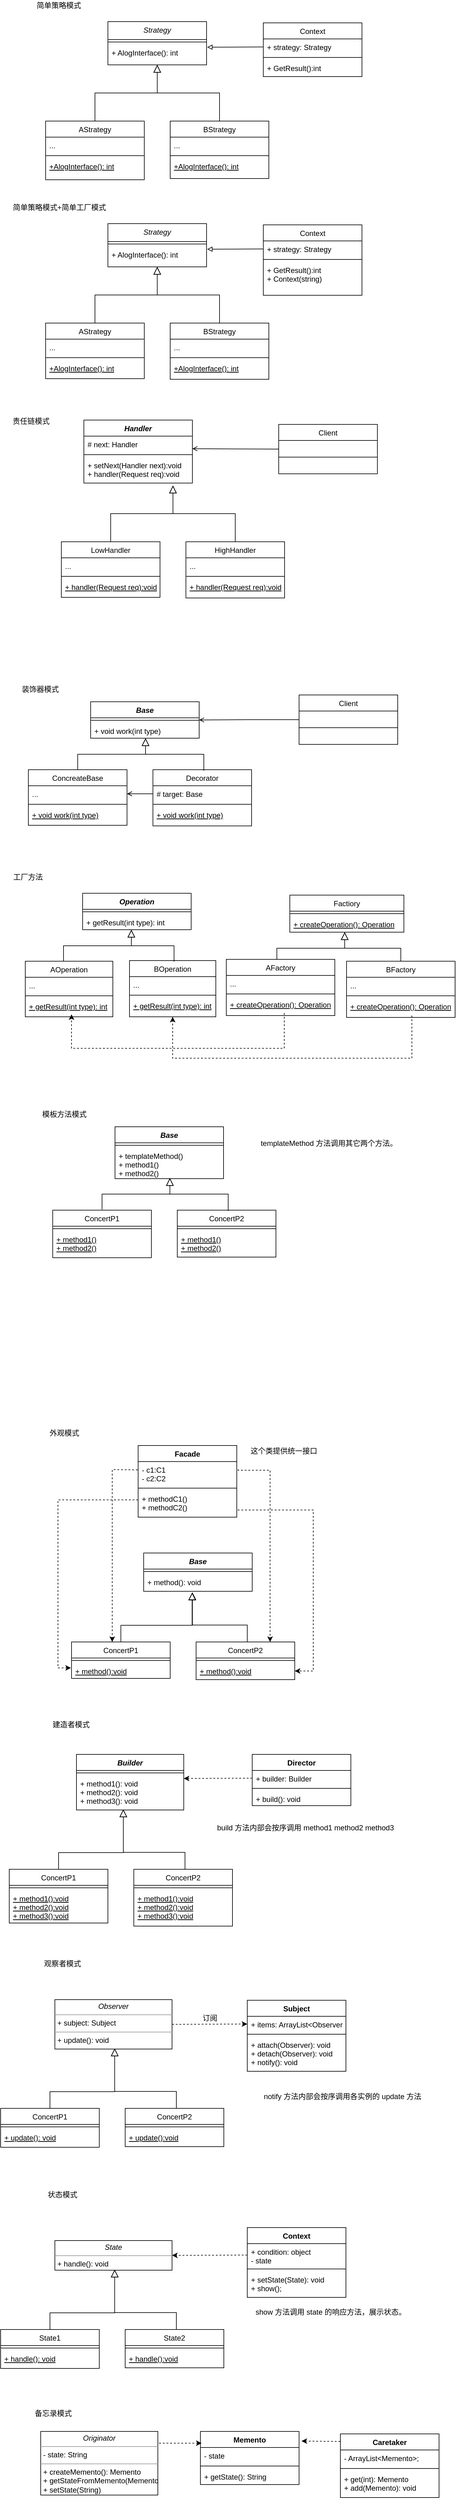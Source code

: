 <mxfile version="17.2.4" type="device"><diagram id="C5RBs43oDa-KdzZeNtuy" name="Page-1"><mxGraphModel dx="1016" dy="612" grid="0" gridSize="10" guides="1" tooltips="1" connect="1" arrows="1" fold="1" page="1" pageScale="1" pageWidth="827" pageHeight="1169" math="0" shadow="0"><root><mxCell id="WIyWlLk6GJQsqaUBKTNV-0"/><mxCell id="WIyWlLk6GJQsqaUBKTNV-1" parent="WIyWlLk6GJQsqaUBKTNV-0"/><mxCell id="zkfFHV4jXpPFQw0GAbJ--0" value="Strategy" style="swimlane;fontStyle=2;align=center;verticalAlign=top;childLayout=stackLayout;horizontal=1;startSize=29;horizontalStack=0;resizeParent=1;resizeLast=0;collapsible=1;marginBottom=0;rounded=0;shadow=0;strokeWidth=1;" parent="WIyWlLk6GJQsqaUBKTNV-1" vertex="1"><mxGeometry x="220" y="120" width="160" height="70" as="geometry"><mxRectangle x="230" y="140" width="160" height="26" as="alternateBounds"/></mxGeometry></mxCell><mxCell id="zkfFHV4jXpPFQw0GAbJ--4" value="" style="line;html=1;strokeWidth=1;align=left;verticalAlign=middle;spacingTop=-1;spacingLeft=3;spacingRight=3;rotatable=0;labelPosition=right;points=[];portConstraint=eastwest;" parent="zkfFHV4jXpPFQw0GAbJ--0" vertex="1"><mxGeometry y="29" width="160" height="8" as="geometry"/></mxCell><mxCell id="zkfFHV4jXpPFQw0GAbJ--5" value="+ AlogInterface(): int" style="text;align=left;verticalAlign=top;spacingLeft=4;spacingRight=4;overflow=hidden;rotatable=0;points=[[0,0.5],[1,0.5]];portConstraint=eastwest;" parent="zkfFHV4jXpPFQw0GAbJ--0" vertex="1"><mxGeometry y="37" width="160" height="23" as="geometry"/></mxCell><mxCell id="zkfFHV4jXpPFQw0GAbJ--6" value="AStrategy" style="swimlane;fontStyle=0;align=center;verticalAlign=top;childLayout=stackLayout;horizontal=1;startSize=26;horizontalStack=0;resizeParent=1;resizeLast=0;collapsible=1;marginBottom=0;rounded=0;shadow=0;strokeWidth=1;" parent="WIyWlLk6GJQsqaUBKTNV-1" vertex="1"><mxGeometry x="119" y="281" width="160" height="95" as="geometry"><mxRectangle x="130" y="380" width="160" height="26" as="alternateBounds"/></mxGeometry></mxCell><mxCell id="zkfFHV4jXpPFQw0GAbJ--7" value="..." style="text;align=left;verticalAlign=top;spacingLeft=4;spacingRight=4;overflow=hidden;rotatable=0;points=[[0,0.5],[1,0.5]];portConstraint=eastwest;" parent="zkfFHV4jXpPFQw0GAbJ--6" vertex="1"><mxGeometry y="26" width="160" height="26" as="geometry"/></mxCell><mxCell id="zkfFHV4jXpPFQw0GAbJ--9" value="" style="line;html=1;strokeWidth=1;align=left;verticalAlign=middle;spacingTop=-1;spacingLeft=3;spacingRight=3;rotatable=0;labelPosition=right;points=[];portConstraint=eastwest;" parent="zkfFHV4jXpPFQw0GAbJ--6" vertex="1"><mxGeometry y="52" width="160" height="8" as="geometry"/></mxCell><mxCell id="zkfFHV4jXpPFQw0GAbJ--10" value="+AlogInterface(): int" style="text;align=left;verticalAlign=top;spacingLeft=4;spacingRight=4;overflow=hidden;rotatable=0;points=[[0,0.5],[1,0.5]];portConstraint=eastwest;fontStyle=4" parent="zkfFHV4jXpPFQw0GAbJ--6" vertex="1"><mxGeometry y="60" width="160" height="26" as="geometry"/></mxCell><mxCell id="zkfFHV4jXpPFQw0GAbJ--12" value="" style="endArrow=block;endSize=10;endFill=0;shadow=0;strokeWidth=1;rounded=0;edgeStyle=elbowEdgeStyle;elbow=vertical;" parent="WIyWlLk6GJQsqaUBKTNV-1" source="zkfFHV4jXpPFQw0GAbJ--6" target="zkfFHV4jXpPFQw0GAbJ--0" edge="1"><mxGeometry width="160" relative="1" as="geometry"><mxPoint x="200" y="203" as="sourcePoint"/><mxPoint x="200" y="203" as="targetPoint"/></mxGeometry></mxCell><mxCell id="zkfFHV4jXpPFQw0GAbJ--16" value="" style="endArrow=block;endSize=10;endFill=0;shadow=0;strokeWidth=1;rounded=0;edgeStyle=elbowEdgeStyle;elbow=vertical;exitX=0.5;exitY=0;exitDx=0;exitDy=0;" parent="WIyWlLk6GJQsqaUBKTNV-1" source="UuvxoceK0n72K5gJhey3-2" edge="1"><mxGeometry width="160" relative="1" as="geometry"><mxPoint x="385" y="244" as="sourcePoint"/><mxPoint x="300" y="190" as="targetPoint"/></mxGeometry></mxCell><mxCell id="zkfFHV4jXpPFQw0GAbJ--17" value="Context" style="swimlane;fontStyle=0;align=center;verticalAlign=top;childLayout=stackLayout;horizontal=1;startSize=26;horizontalStack=0;resizeParent=1;resizeLast=0;collapsible=1;marginBottom=0;rounded=0;shadow=0;strokeWidth=1;" parent="WIyWlLk6GJQsqaUBKTNV-1" vertex="1"><mxGeometry x="472" y="122" width="160" height="87" as="geometry"><mxRectangle x="550" y="140" width="160" height="26" as="alternateBounds"/></mxGeometry></mxCell><mxCell id="zkfFHV4jXpPFQw0GAbJ--18" value="+ strategy: Strategy " style="text;align=left;verticalAlign=top;spacingLeft=4;spacingRight=4;overflow=hidden;rotatable=0;points=[[0,0.5],[1,0.5]];portConstraint=eastwest;" parent="zkfFHV4jXpPFQw0GAbJ--17" vertex="1"><mxGeometry y="26" width="160" height="26" as="geometry"/></mxCell><mxCell id="zkfFHV4jXpPFQw0GAbJ--23" value="" style="line;html=1;strokeWidth=1;align=left;verticalAlign=middle;spacingTop=-1;spacingLeft=3;spacingRight=3;rotatable=0;labelPosition=right;points=[];portConstraint=eastwest;" parent="zkfFHV4jXpPFQw0GAbJ--17" vertex="1"><mxGeometry y="52" width="160" height="8" as="geometry"/></mxCell><mxCell id="zkfFHV4jXpPFQw0GAbJ--25" value="+ GetResult():int" style="text;align=left;verticalAlign=top;spacingLeft=4;spacingRight=4;overflow=hidden;rotatable=0;points=[[0,0.5],[1,0.5]];portConstraint=eastwest;" parent="zkfFHV4jXpPFQw0GAbJ--17" vertex="1"><mxGeometry y="60" width="160" height="26" as="geometry"/></mxCell><mxCell id="UuvxoceK0n72K5gJhey3-1" value="" style="endArrow=block;html=1;rounded=0;entryX=1.006;entryY=0.192;entryDx=0;entryDy=0;entryPerimeter=0;exitX=0;exitY=0.5;exitDx=0;exitDy=0;endFill=0;" parent="WIyWlLk6GJQsqaUBKTNV-1" source="zkfFHV4jXpPFQw0GAbJ--18" target="zkfFHV4jXpPFQw0GAbJ--5" edge="1"><mxGeometry width="50" height="50" relative="1" as="geometry"><mxPoint x="387" y="331" as="sourcePoint"/><mxPoint x="437" y="281" as="targetPoint"/></mxGeometry></mxCell><mxCell id="UuvxoceK0n72K5gJhey3-2" value="BStrategy" style="swimlane;fontStyle=0;align=center;verticalAlign=top;childLayout=stackLayout;horizontal=1;startSize=26;horizontalStack=0;resizeParent=1;resizeLast=0;collapsible=1;marginBottom=0;rounded=0;shadow=0;strokeWidth=1;" parent="WIyWlLk6GJQsqaUBKTNV-1" vertex="1"><mxGeometry x="321" y="281" width="160" height="93" as="geometry"><mxRectangle x="130" y="380" width="160" height="26" as="alternateBounds"/></mxGeometry></mxCell><mxCell id="UuvxoceK0n72K5gJhey3-3" value="..." style="text;align=left;verticalAlign=top;spacingLeft=4;spacingRight=4;overflow=hidden;rotatable=0;points=[[0,0.5],[1,0.5]];portConstraint=eastwest;" parent="UuvxoceK0n72K5gJhey3-2" vertex="1"><mxGeometry y="26" width="160" height="26" as="geometry"/></mxCell><mxCell id="UuvxoceK0n72K5gJhey3-4" value="" style="line;html=1;strokeWidth=1;align=left;verticalAlign=middle;spacingTop=-1;spacingLeft=3;spacingRight=3;rotatable=0;labelPosition=right;points=[];portConstraint=eastwest;" parent="UuvxoceK0n72K5gJhey3-2" vertex="1"><mxGeometry y="52" width="160" height="8" as="geometry"/></mxCell><mxCell id="UuvxoceK0n72K5gJhey3-5" value="+AlogInterface(): int" style="text;align=left;verticalAlign=top;spacingLeft=4;spacingRight=4;overflow=hidden;rotatable=0;points=[[0,0.5],[1,0.5]];portConstraint=eastwest;fontStyle=4" parent="UuvxoceK0n72K5gJhey3-2" vertex="1"><mxGeometry y="60" width="160" height="26" as="geometry"/></mxCell><mxCell id="UuvxoceK0n72K5gJhey3-6" value="简单策略模式" style="text;html=1;align=center;verticalAlign=middle;resizable=0;points=[];autosize=1;strokeColor=none;fillColor=none;" parent="WIyWlLk6GJQsqaUBKTNV-1" vertex="1"><mxGeometry x="99" y="85" width="82" height="18" as="geometry"/></mxCell><mxCell id="UuvxoceK0n72K5gJhey3-7" value="Strategy" style="swimlane;fontStyle=2;align=center;verticalAlign=top;childLayout=stackLayout;horizontal=1;startSize=29;horizontalStack=0;resizeParent=1;resizeLast=0;collapsible=1;marginBottom=0;rounded=0;shadow=0;strokeWidth=1;" parent="WIyWlLk6GJQsqaUBKTNV-1" vertex="1"><mxGeometry x="220" y="447" width="160" height="70" as="geometry"><mxRectangle x="230" y="140" width="160" height="26" as="alternateBounds"/></mxGeometry></mxCell><mxCell id="UuvxoceK0n72K5gJhey3-8" value="" style="line;html=1;strokeWidth=1;align=left;verticalAlign=middle;spacingTop=-1;spacingLeft=3;spacingRight=3;rotatable=0;labelPosition=right;points=[];portConstraint=eastwest;" parent="UuvxoceK0n72K5gJhey3-7" vertex="1"><mxGeometry y="29" width="160" height="8" as="geometry"/></mxCell><mxCell id="UuvxoceK0n72K5gJhey3-9" value="+ AlogInterface(): int" style="text;align=left;verticalAlign=top;spacingLeft=4;spacingRight=4;overflow=hidden;rotatable=0;points=[[0,0.5],[1,0.5]];portConstraint=eastwest;" parent="UuvxoceK0n72K5gJhey3-7" vertex="1"><mxGeometry y="37" width="160" height="23" as="geometry"/></mxCell><mxCell id="UuvxoceK0n72K5gJhey3-10" value="AStrategy" style="swimlane;fontStyle=0;align=center;verticalAlign=top;childLayout=stackLayout;horizontal=1;startSize=26;horizontalStack=0;resizeParent=1;resizeLast=0;collapsible=1;marginBottom=0;rounded=0;shadow=0;strokeWidth=1;" parent="WIyWlLk6GJQsqaUBKTNV-1" vertex="1"><mxGeometry x="119" y="608" width="160" height="90" as="geometry"><mxRectangle x="130" y="380" width="160" height="26" as="alternateBounds"/></mxGeometry></mxCell><mxCell id="UuvxoceK0n72K5gJhey3-11" value="..." style="text;align=left;verticalAlign=top;spacingLeft=4;spacingRight=4;overflow=hidden;rotatable=0;points=[[0,0.5],[1,0.5]];portConstraint=eastwest;" parent="UuvxoceK0n72K5gJhey3-10" vertex="1"><mxGeometry y="26" width="160" height="26" as="geometry"/></mxCell><mxCell id="UuvxoceK0n72K5gJhey3-12" value="" style="line;html=1;strokeWidth=1;align=left;verticalAlign=middle;spacingTop=-1;spacingLeft=3;spacingRight=3;rotatable=0;labelPosition=right;points=[];portConstraint=eastwest;" parent="UuvxoceK0n72K5gJhey3-10" vertex="1"><mxGeometry y="52" width="160" height="8" as="geometry"/></mxCell><mxCell id="UuvxoceK0n72K5gJhey3-13" value="+AlogInterface(): int" style="text;align=left;verticalAlign=top;spacingLeft=4;spacingRight=4;overflow=hidden;rotatable=0;points=[[0,0.5],[1,0.5]];portConstraint=eastwest;fontStyle=4" parent="UuvxoceK0n72K5gJhey3-10" vertex="1"><mxGeometry y="60" width="160" height="26" as="geometry"/></mxCell><mxCell id="UuvxoceK0n72K5gJhey3-14" value="" style="endArrow=block;endSize=10;endFill=0;shadow=0;strokeWidth=1;rounded=0;edgeStyle=elbowEdgeStyle;elbow=vertical;" parent="WIyWlLk6GJQsqaUBKTNV-1" source="UuvxoceK0n72K5gJhey3-10" target="UuvxoceK0n72K5gJhey3-7" edge="1"><mxGeometry width="160" relative="1" as="geometry"><mxPoint x="200" y="530" as="sourcePoint"/><mxPoint x="200" y="530" as="targetPoint"/></mxGeometry></mxCell><mxCell id="UuvxoceK0n72K5gJhey3-15" value="" style="endArrow=block;endSize=10;endFill=0;shadow=0;strokeWidth=1;rounded=0;edgeStyle=elbowEdgeStyle;elbow=vertical;exitX=0.5;exitY=0;exitDx=0;exitDy=0;" parent="WIyWlLk6GJQsqaUBKTNV-1" source="UuvxoceK0n72K5gJhey3-21" edge="1"><mxGeometry width="160" relative="1" as="geometry"><mxPoint x="385" y="571" as="sourcePoint"/><mxPoint x="300" y="517" as="targetPoint"/></mxGeometry></mxCell><mxCell id="UuvxoceK0n72K5gJhey3-16" value="Context" style="swimlane;fontStyle=0;align=center;verticalAlign=top;childLayout=stackLayout;horizontal=1;startSize=26;horizontalStack=0;resizeParent=1;resizeLast=0;collapsible=1;marginBottom=0;rounded=0;shadow=0;strokeWidth=1;" parent="WIyWlLk6GJQsqaUBKTNV-1" vertex="1"><mxGeometry x="472" y="449" width="160" height="114" as="geometry"><mxRectangle x="550" y="140" width="160" height="26" as="alternateBounds"/></mxGeometry></mxCell><mxCell id="UuvxoceK0n72K5gJhey3-17" value="+ strategy: Strategy " style="text;align=left;verticalAlign=top;spacingLeft=4;spacingRight=4;overflow=hidden;rotatable=0;points=[[0,0.5],[1,0.5]];portConstraint=eastwest;" parent="UuvxoceK0n72K5gJhey3-16" vertex="1"><mxGeometry y="26" width="160" height="26" as="geometry"/></mxCell><mxCell id="UuvxoceK0n72K5gJhey3-18" value="" style="line;html=1;strokeWidth=1;align=left;verticalAlign=middle;spacingTop=-1;spacingLeft=3;spacingRight=3;rotatable=0;labelPosition=right;points=[];portConstraint=eastwest;" parent="UuvxoceK0n72K5gJhey3-16" vertex="1"><mxGeometry y="52" width="160" height="8" as="geometry"/></mxCell><mxCell id="UuvxoceK0n72K5gJhey3-19" value="+ GetResult():int&#10;+ Context(string)" style="text;align=left;verticalAlign=top;spacingLeft=4;spacingRight=4;overflow=hidden;rotatable=0;points=[[0,0.5],[1,0.5]];portConstraint=eastwest;" parent="UuvxoceK0n72K5gJhey3-16" vertex="1"><mxGeometry y="60" width="160" height="54" as="geometry"/></mxCell><mxCell id="UuvxoceK0n72K5gJhey3-20" value="" style="endArrow=block;html=1;rounded=0;entryX=1.006;entryY=0.192;entryDx=0;entryDy=0;entryPerimeter=0;exitX=0;exitY=0.5;exitDx=0;exitDy=0;endFill=0;" parent="WIyWlLk6GJQsqaUBKTNV-1" source="UuvxoceK0n72K5gJhey3-17" target="UuvxoceK0n72K5gJhey3-9" edge="1"><mxGeometry width="50" height="50" relative="1" as="geometry"><mxPoint x="387" y="658" as="sourcePoint"/><mxPoint x="437" y="608" as="targetPoint"/></mxGeometry></mxCell><mxCell id="UuvxoceK0n72K5gJhey3-21" value="BStrategy" style="swimlane;fontStyle=0;align=center;verticalAlign=top;childLayout=stackLayout;horizontal=1;startSize=26;horizontalStack=0;resizeParent=1;resizeLast=0;collapsible=1;marginBottom=0;rounded=0;shadow=0;strokeWidth=1;" parent="WIyWlLk6GJQsqaUBKTNV-1" vertex="1"><mxGeometry x="321" y="608" width="160" height="91" as="geometry"><mxRectangle x="130" y="380" width="160" height="26" as="alternateBounds"/></mxGeometry></mxCell><mxCell id="UuvxoceK0n72K5gJhey3-22" value="..." style="text;align=left;verticalAlign=top;spacingLeft=4;spacingRight=4;overflow=hidden;rotatable=0;points=[[0,0.5],[1,0.5]];portConstraint=eastwest;" parent="UuvxoceK0n72K5gJhey3-21" vertex="1"><mxGeometry y="26" width="160" height="26" as="geometry"/></mxCell><mxCell id="UuvxoceK0n72K5gJhey3-23" value="" style="line;html=1;strokeWidth=1;align=left;verticalAlign=middle;spacingTop=-1;spacingLeft=3;spacingRight=3;rotatable=0;labelPosition=right;points=[];portConstraint=eastwest;" parent="UuvxoceK0n72K5gJhey3-21" vertex="1"><mxGeometry y="52" width="160" height="8" as="geometry"/></mxCell><mxCell id="UuvxoceK0n72K5gJhey3-24" value="+AlogInterface(): int" style="text;align=left;verticalAlign=top;spacingLeft=4;spacingRight=4;overflow=hidden;rotatable=0;points=[[0,0.5],[1,0.5]];portConstraint=eastwest;fontStyle=4" parent="UuvxoceK0n72K5gJhey3-21" vertex="1"><mxGeometry y="60" width="160" height="26" as="geometry"/></mxCell><mxCell id="UuvxoceK0n72K5gJhey3-25" value="简单策略模式+简单工厂模式" style="text;html=1;align=center;verticalAlign=middle;resizable=0;points=[];autosize=1;strokeColor=none;fillColor=none;" parent="WIyWlLk6GJQsqaUBKTNV-1" vertex="1"><mxGeometry x="60" y="412" width="161" height="18" as="geometry"/></mxCell><mxCell id="tJaHJ7owjkDGEUXSFkNR-0" value="责任链模式" style="text;html=1;align=center;verticalAlign=middle;resizable=0;points=[];autosize=1;strokeColor=none;fillColor=none;" vertex="1" parent="WIyWlLk6GJQsqaUBKTNV-1"><mxGeometry x="60" y="758" width="70" height="18" as="geometry"/></mxCell><mxCell id="tJaHJ7owjkDGEUXSFkNR-4" value="LowHandler" style="swimlane;fontStyle=0;align=center;verticalAlign=top;childLayout=stackLayout;horizontal=1;startSize=26;horizontalStack=0;resizeParent=1;resizeLast=0;collapsible=1;marginBottom=0;rounded=0;shadow=0;strokeWidth=1;" vertex="1" parent="WIyWlLk6GJQsqaUBKTNV-1"><mxGeometry x="144.5" y="962" width="160" height="90" as="geometry"><mxRectangle x="130" y="380" width="160" height="26" as="alternateBounds"/></mxGeometry></mxCell><mxCell id="tJaHJ7owjkDGEUXSFkNR-5" value="..." style="text;align=left;verticalAlign=top;spacingLeft=4;spacingRight=4;overflow=hidden;rotatable=0;points=[[0,0.5],[1,0.5]];portConstraint=eastwest;" vertex="1" parent="tJaHJ7owjkDGEUXSFkNR-4"><mxGeometry y="26" width="160" height="26" as="geometry"/></mxCell><mxCell id="tJaHJ7owjkDGEUXSFkNR-6" value="" style="line;html=1;strokeWidth=1;align=left;verticalAlign=middle;spacingTop=-1;spacingLeft=3;spacingRight=3;rotatable=0;labelPosition=right;points=[];portConstraint=eastwest;" vertex="1" parent="tJaHJ7owjkDGEUXSFkNR-4"><mxGeometry y="52" width="160" height="8" as="geometry"/></mxCell><mxCell id="tJaHJ7owjkDGEUXSFkNR-7" value="+ handler(Request req):void" style="text;align=left;verticalAlign=top;spacingLeft=4;spacingRight=4;overflow=hidden;rotatable=0;points=[[0,0.5],[1,0.5]];portConstraint=eastwest;fontStyle=4" vertex="1" parent="tJaHJ7owjkDGEUXSFkNR-4"><mxGeometry y="60" width="160" height="26" as="geometry"/></mxCell><mxCell id="tJaHJ7owjkDGEUXSFkNR-8" value="" style="endArrow=block;endSize=10;endFill=0;shadow=0;strokeWidth=1;rounded=0;edgeStyle=elbowEdgeStyle;elbow=vertical;" edge="1" parent="WIyWlLk6GJQsqaUBKTNV-1" source="tJaHJ7owjkDGEUXSFkNR-4"><mxGeometry width="160" relative="1" as="geometry"><mxPoint x="225.5" y="884" as="sourcePoint"/><mxPoint x="325.5" y="871" as="targetPoint"/></mxGeometry></mxCell><mxCell id="tJaHJ7owjkDGEUXSFkNR-9" value="" style="endArrow=block;endSize=10;endFill=0;shadow=0;strokeWidth=1;rounded=0;edgeStyle=elbowEdgeStyle;elbow=vertical;exitX=0.5;exitY=0;exitDx=0;exitDy=0;" edge="1" parent="WIyWlLk6GJQsqaUBKTNV-1" source="tJaHJ7owjkDGEUXSFkNR-15"><mxGeometry width="160" relative="1" as="geometry"><mxPoint x="410.5" y="925" as="sourcePoint"/><mxPoint x="325.5" y="871" as="targetPoint"/></mxGeometry></mxCell><mxCell id="tJaHJ7owjkDGEUXSFkNR-10" value="Client" style="swimlane;fontStyle=0;align=center;verticalAlign=top;childLayout=stackLayout;horizontal=1;startSize=26;horizontalStack=0;resizeParent=1;resizeLast=0;collapsible=1;marginBottom=0;rounded=0;shadow=0;strokeWidth=1;" vertex="1" parent="WIyWlLk6GJQsqaUBKTNV-1"><mxGeometry x="497" y="772" width="160" height="80" as="geometry"><mxRectangle x="550" y="140" width="160" height="26" as="alternateBounds"/></mxGeometry></mxCell><mxCell id="tJaHJ7owjkDGEUXSFkNR-12" value="" style="line;html=1;strokeWidth=1;align=left;verticalAlign=middle;spacingTop=-1;spacingLeft=3;spacingRight=3;rotatable=0;labelPosition=right;points=[];portConstraint=eastwest;" vertex="1" parent="tJaHJ7owjkDGEUXSFkNR-10"><mxGeometry y="26" width="160" height="54" as="geometry"/></mxCell><mxCell id="tJaHJ7owjkDGEUXSFkNR-15" value="HighHandler" style="swimlane;fontStyle=0;align=center;verticalAlign=top;childLayout=stackLayout;horizontal=1;startSize=26;horizontalStack=0;resizeParent=1;resizeLast=0;collapsible=1;marginBottom=0;rounded=0;shadow=0;strokeWidth=1;" vertex="1" parent="WIyWlLk6GJQsqaUBKTNV-1"><mxGeometry x="346.5" y="962" width="160" height="91" as="geometry"><mxRectangle x="130" y="380" width="160" height="26" as="alternateBounds"/></mxGeometry></mxCell><mxCell id="tJaHJ7owjkDGEUXSFkNR-16" value="..." style="text;align=left;verticalAlign=top;spacingLeft=4;spacingRight=4;overflow=hidden;rotatable=0;points=[[0,0.5],[1,0.5]];portConstraint=eastwest;" vertex="1" parent="tJaHJ7owjkDGEUXSFkNR-15"><mxGeometry y="26" width="160" height="26" as="geometry"/></mxCell><mxCell id="tJaHJ7owjkDGEUXSFkNR-17" value="" style="line;html=1;strokeWidth=1;align=left;verticalAlign=middle;spacingTop=-1;spacingLeft=3;spacingRight=3;rotatable=0;labelPosition=right;points=[];portConstraint=eastwest;" vertex="1" parent="tJaHJ7owjkDGEUXSFkNR-15"><mxGeometry y="52" width="160" height="8" as="geometry"/></mxCell><mxCell id="tJaHJ7owjkDGEUXSFkNR-18" value="+ handler(Request req):void" style="text;align=left;verticalAlign=top;spacingLeft=4;spacingRight=4;overflow=hidden;rotatable=0;points=[[0,0.5],[1,0.5]];portConstraint=eastwest;fontStyle=4" vertex="1" parent="tJaHJ7owjkDGEUXSFkNR-15"><mxGeometry y="60" width="160" height="26" as="geometry"/></mxCell><mxCell id="tJaHJ7owjkDGEUXSFkNR-29" value="Handler" style="swimlane;fontStyle=3;align=center;verticalAlign=top;childLayout=stackLayout;horizontal=1;startSize=26;horizontalStack=0;resizeParent=1;resizeParentMax=0;resizeLast=0;collapsible=1;marginBottom=0;swimlaneFillColor=default;" vertex="1" parent="WIyWlLk6GJQsqaUBKTNV-1"><mxGeometry x="181" y="765" width="176" height="102" as="geometry"/></mxCell><mxCell id="tJaHJ7owjkDGEUXSFkNR-30" value="# next: Handler " style="text;strokeColor=none;fillColor=none;align=left;verticalAlign=top;spacingLeft=4;spacingRight=4;overflow=hidden;rotatable=0;points=[[0,0.5],[1,0.5]];portConstraint=eastwest;" vertex="1" parent="tJaHJ7owjkDGEUXSFkNR-29"><mxGeometry y="26" width="176" height="26" as="geometry"/></mxCell><mxCell id="tJaHJ7owjkDGEUXSFkNR-14" value="" style="endArrow=open;html=1;rounded=0;entryX=1.006;entryY=0.192;entryDx=0;entryDy=0;entryPerimeter=0;exitX=0;exitY=0.5;exitDx=0;exitDy=0;endFill=0;" edge="1" parent="tJaHJ7owjkDGEUXSFkNR-29" source="tJaHJ7owjkDGEUXSFkNR-10"><mxGeometry width="50" height="50" relative="1" as="geometry"><mxPoint x="266.54" y="20.0" as="sourcePoint"/><mxPoint x="176.0" y="46.416" as="targetPoint"/></mxGeometry></mxCell><mxCell id="tJaHJ7owjkDGEUXSFkNR-31" value="" style="line;strokeWidth=1;fillColor=none;align=left;verticalAlign=middle;spacingTop=-1;spacingLeft=3;spacingRight=3;rotatable=0;labelPosition=right;points=[];portConstraint=eastwest;" vertex="1" parent="tJaHJ7owjkDGEUXSFkNR-29"><mxGeometry y="52" width="176" height="8" as="geometry"/></mxCell><mxCell id="tJaHJ7owjkDGEUXSFkNR-32" value="+ setNext(Handler next):void&#10;+ handler(Request req):void" style="text;strokeColor=none;fillColor=none;align=left;verticalAlign=top;spacingLeft=4;spacingRight=4;overflow=hidden;rotatable=0;points=[[0,0.5],[1,0.5]];portConstraint=eastwest;" vertex="1" parent="tJaHJ7owjkDGEUXSFkNR-29"><mxGeometry y="60" width="176" height="42" as="geometry"/></mxCell><mxCell id="tJaHJ7owjkDGEUXSFkNR-33" value="Base" style="swimlane;fontStyle=3;align=center;verticalAlign=top;childLayout=stackLayout;horizontal=1;startSize=26;horizontalStack=0;resizeParent=1;resizeParentMax=0;resizeLast=0;collapsible=1;marginBottom=0;swimlaneFillColor=default;" vertex="1" parent="WIyWlLk6GJQsqaUBKTNV-1"><mxGeometry x="192" y="1221" width="176" height="59" as="geometry"/></mxCell><mxCell id="tJaHJ7owjkDGEUXSFkNR-36" value="" style="line;strokeWidth=1;fillColor=none;align=left;verticalAlign=middle;spacingTop=-1;spacingLeft=3;spacingRight=3;rotatable=0;labelPosition=right;points=[];portConstraint=eastwest;" vertex="1" parent="tJaHJ7owjkDGEUXSFkNR-33"><mxGeometry y="26" width="176" height="8" as="geometry"/></mxCell><mxCell id="tJaHJ7owjkDGEUXSFkNR-37" value="+ void work(int type)" style="text;strokeColor=none;fillColor=none;align=left;verticalAlign=top;spacingLeft=4;spacingRight=4;overflow=hidden;rotatable=0;points=[[0,0.5],[1,0.5]];portConstraint=eastwest;" vertex="1" parent="tJaHJ7owjkDGEUXSFkNR-33"><mxGeometry y="34" width="176" height="25" as="geometry"/></mxCell><mxCell id="tJaHJ7owjkDGEUXSFkNR-38" value="装饰器模式" style="text;html=1;align=center;verticalAlign=middle;resizable=0;points=[];autosize=1;strokeColor=none;fillColor=none;" vertex="1" parent="WIyWlLk6GJQsqaUBKTNV-1"><mxGeometry x="74.5" y="1192" width="70" height="18" as="geometry"/></mxCell><mxCell id="tJaHJ7owjkDGEUXSFkNR-39" value="ConcreateBase" style="swimlane;fontStyle=0;align=center;verticalAlign=top;childLayout=stackLayout;horizontal=1;startSize=26;horizontalStack=0;resizeParent=1;resizeLast=0;collapsible=1;marginBottom=0;rounded=0;shadow=0;strokeWidth=1;" vertex="1" parent="WIyWlLk6GJQsqaUBKTNV-1"><mxGeometry x="91" y="1331" width="160" height="90" as="geometry"><mxRectangle x="130" y="380" width="160" height="26" as="alternateBounds"/></mxGeometry></mxCell><mxCell id="tJaHJ7owjkDGEUXSFkNR-40" value="..." style="text;align=left;verticalAlign=top;spacingLeft=4;spacingRight=4;overflow=hidden;rotatable=0;points=[[0,0.5],[1,0.5]];portConstraint=eastwest;" vertex="1" parent="tJaHJ7owjkDGEUXSFkNR-39"><mxGeometry y="26" width="160" height="26" as="geometry"/></mxCell><mxCell id="tJaHJ7owjkDGEUXSFkNR-41" value="" style="line;html=1;strokeWidth=1;align=left;verticalAlign=middle;spacingTop=-1;spacingLeft=3;spacingRight=3;rotatable=0;labelPosition=right;points=[];portConstraint=eastwest;" vertex="1" parent="tJaHJ7owjkDGEUXSFkNR-39"><mxGeometry y="52" width="160" height="8" as="geometry"/></mxCell><mxCell id="tJaHJ7owjkDGEUXSFkNR-42" value="+ void work(int type)" style="text;align=left;verticalAlign=top;spacingLeft=4;spacingRight=4;overflow=hidden;rotatable=0;points=[[0,0.5],[1,0.5]];portConstraint=eastwest;fontStyle=4" vertex="1" parent="tJaHJ7owjkDGEUXSFkNR-39"><mxGeometry y="60" width="160" height="26" as="geometry"/></mxCell><mxCell id="tJaHJ7owjkDGEUXSFkNR-43" value="Decorator" style="swimlane;fontStyle=0;align=center;verticalAlign=top;childLayout=stackLayout;horizontal=1;startSize=26;horizontalStack=0;resizeParent=1;resizeLast=0;collapsible=1;marginBottom=0;rounded=0;shadow=0;strokeWidth=1;" vertex="1" parent="WIyWlLk6GJQsqaUBKTNV-1"><mxGeometry x="293" y="1331" width="160" height="91" as="geometry"><mxRectangle x="130" y="380" width="160" height="26" as="alternateBounds"/></mxGeometry></mxCell><mxCell id="tJaHJ7owjkDGEUXSFkNR-44" value="# target: Base" style="text;align=left;verticalAlign=top;spacingLeft=4;spacingRight=4;overflow=hidden;rotatable=0;points=[[0,0.5],[1,0.5]];portConstraint=eastwest;" vertex="1" parent="tJaHJ7owjkDGEUXSFkNR-43"><mxGeometry y="26" width="160" height="26" as="geometry"/></mxCell><mxCell id="tJaHJ7owjkDGEUXSFkNR-45" value="" style="line;html=1;strokeWidth=1;align=left;verticalAlign=middle;spacingTop=-1;spacingLeft=3;spacingRight=3;rotatable=0;labelPosition=right;points=[];portConstraint=eastwest;" vertex="1" parent="tJaHJ7owjkDGEUXSFkNR-43"><mxGeometry y="52" width="160" height="8" as="geometry"/></mxCell><mxCell id="tJaHJ7owjkDGEUXSFkNR-46" value="+ void work(int type)" style="text;align=left;verticalAlign=top;spacingLeft=4;spacingRight=4;overflow=hidden;rotatable=0;points=[[0,0.5],[1,0.5]];portConstraint=eastwest;fontStyle=4" vertex="1" parent="tJaHJ7owjkDGEUXSFkNR-43"><mxGeometry y="60" width="160" height="26" as="geometry"/></mxCell><mxCell id="tJaHJ7owjkDGEUXSFkNR-47" value="" style="endArrow=block;endSize=10;endFill=0;shadow=0;strokeWidth=1;rounded=0;edgeStyle=elbowEdgeStyle;elbow=vertical;" edge="1" parent="WIyWlLk6GJQsqaUBKTNV-1"><mxGeometry width="160" relative="1" as="geometry"><mxPoint x="171" y="1331" as="sourcePoint"/><mxPoint x="281" y="1280" as="targetPoint"/><Array as="points"><mxPoint x="251" y="1306"/></Array></mxGeometry></mxCell><mxCell id="tJaHJ7owjkDGEUXSFkNR-48" value="" style="endArrow=block;endSize=10;endFill=0;shadow=0;strokeWidth=1;rounded=0;edgeStyle=elbowEdgeStyle;elbow=vertical;exitX=0.516;exitY=0.018;exitDx=0;exitDy=0;exitPerimeter=0;" edge="1" parent="WIyWlLk6GJQsqaUBKTNV-1" source="tJaHJ7owjkDGEUXSFkNR-43"><mxGeometry width="160" relative="1" as="geometry"><mxPoint x="421" y="1327" as="sourcePoint"/><mxPoint x="281" y="1280" as="targetPoint"/><Array as="points"><mxPoint x="328" y="1306"/></Array></mxGeometry></mxCell><mxCell id="tJaHJ7owjkDGEUXSFkNR-49" value="" style="endArrow=open;html=1;rounded=0;exitX=0;exitY=0.5;exitDx=0;exitDy=0;entryX=1;entryY=0.5;entryDx=0;entryDy=0;endFill=0;" edge="1" parent="WIyWlLk6GJQsqaUBKTNV-1" source="tJaHJ7owjkDGEUXSFkNR-44" target="tJaHJ7owjkDGEUXSFkNR-40"><mxGeometry width="50" height="50" relative="1" as="geometry"><mxPoint x="387" y="1315" as="sourcePoint"/><mxPoint x="437" y="1265" as="targetPoint"/></mxGeometry></mxCell><mxCell id="tJaHJ7owjkDGEUXSFkNR-52" style="edgeStyle=orthogonalEdgeStyle;rounded=0;orthogonalLoop=1;jettySize=auto;html=1;exitX=0;exitY=0.5;exitDx=0;exitDy=0;entryX=1;entryY=0.5;entryDx=0;entryDy=0;endArrow=open;endFill=0;" edge="1" parent="WIyWlLk6GJQsqaUBKTNV-1" source="tJaHJ7owjkDGEUXSFkNR-50" target="tJaHJ7owjkDGEUXSFkNR-33"><mxGeometry relative="1" as="geometry"/></mxCell><mxCell id="tJaHJ7owjkDGEUXSFkNR-50" value="Client" style="swimlane;fontStyle=0;align=center;verticalAlign=top;childLayout=stackLayout;horizontal=1;startSize=26;horizontalStack=0;resizeParent=1;resizeLast=0;collapsible=1;marginBottom=0;rounded=0;shadow=0;strokeWidth=1;" vertex="1" parent="WIyWlLk6GJQsqaUBKTNV-1"><mxGeometry x="530" y="1210" width="160" height="80" as="geometry"><mxRectangle x="550" y="140" width="160" height="26" as="alternateBounds"/></mxGeometry></mxCell><mxCell id="tJaHJ7owjkDGEUXSFkNR-51" value="" style="line;html=1;strokeWidth=1;align=left;verticalAlign=middle;spacingTop=-1;spacingLeft=3;spacingRight=3;rotatable=0;labelPosition=right;points=[];portConstraint=eastwest;" vertex="1" parent="tJaHJ7owjkDGEUXSFkNR-50"><mxGeometry y="26" width="160" height="54" as="geometry"/></mxCell><mxCell id="tJaHJ7owjkDGEUXSFkNR-53" value="工厂方法" style="text;html=1;align=center;verticalAlign=middle;resizable=0;points=[];autosize=1;strokeColor=none;fillColor=none;" vertex="1" parent="WIyWlLk6GJQsqaUBKTNV-1"><mxGeometry x="61" y="1496" width="58" height="18" as="geometry"/></mxCell><mxCell id="tJaHJ7owjkDGEUXSFkNR-54" value="Operation" style="swimlane;fontStyle=3;align=center;verticalAlign=top;childLayout=stackLayout;horizontal=1;startSize=26;horizontalStack=0;resizeParent=1;resizeParentMax=0;resizeLast=0;collapsible=1;marginBottom=0;swimlaneFillColor=default;" vertex="1" parent="WIyWlLk6GJQsqaUBKTNV-1"><mxGeometry x="179" y="1531" width="176" height="59" as="geometry"/></mxCell><mxCell id="tJaHJ7owjkDGEUXSFkNR-55" value="" style="line;strokeWidth=1;fillColor=none;align=left;verticalAlign=middle;spacingTop=-1;spacingLeft=3;spacingRight=3;rotatable=0;labelPosition=right;points=[];portConstraint=eastwest;" vertex="1" parent="tJaHJ7owjkDGEUXSFkNR-54"><mxGeometry y="26" width="176" height="8" as="geometry"/></mxCell><mxCell id="tJaHJ7owjkDGEUXSFkNR-56" value="+ getResult(int type): int" style="text;strokeColor=none;fillColor=none;align=left;verticalAlign=top;spacingLeft=4;spacingRight=4;overflow=hidden;rotatable=0;points=[[0,0.5],[1,0.5]];portConstraint=eastwest;" vertex="1" parent="tJaHJ7owjkDGEUXSFkNR-54"><mxGeometry y="34" width="176" height="25" as="geometry"/></mxCell><mxCell id="tJaHJ7owjkDGEUXSFkNR-57" value="AOperation" style="swimlane;fontStyle=0;align=center;verticalAlign=top;childLayout=stackLayout;horizontal=1;startSize=26;horizontalStack=0;resizeParent=1;resizeLast=0;collapsible=1;marginBottom=0;rounded=0;shadow=0;strokeWidth=1;" vertex="1" parent="WIyWlLk6GJQsqaUBKTNV-1"><mxGeometry x="86" y="1641" width="142" height="90" as="geometry"><mxRectangle x="130" y="380" width="160" height="26" as="alternateBounds"/></mxGeometry></mxCell><mxCell id="tJaHJ7owjkDGEUXSFkNR-58" value="..." style="text;align=left;verticalAlign=top;spacingLeft=4;spacingRight=4;overflow=hidden;rotatable=0;points=[[0,0.5],[1,0.5]];portConstraint=eastwest;" vertex="1" parent="tJaHJ7owjkDGEUXSFkNR-57"><mxGeometry y="26" width="142" height="26" as="geometry"/></mxCell><mxCell id="tJaHJ7owjkDGEUXSFkNR-59" value="" style="line;html=1;strokeWidth=1;align=left;verticalAlign=middle;spacingTop=-1;spacingLeft=3;spacingRight=3;rotatable=0;labelPosition=right;points=[];portConstraint=eastwest;" vertex="1" parent="tJaHJ7owjkDGEUXSFkNR-57"><mxGeometry y="52" width="142" height="8" as="geometry"/></mxCell><mxCell id="tJaHJ7owjkDGEUXSFkNR-60" value="+ getResult(int type): int" style="text;align=left;verticalAlign=top;spacingLeft=4;spacingRight=4;overflow=hidden;rotatable=0;points=[[0,0.5],[1,0.5]];portConstraint=eastwest;fontStyle=4" vertex="1" parent="tJaHJ7owjkDGEUXSFkNR-57"><mxGeometry y="60" width="142" height="26" as="geometry"/></mxCell><mxCell id="tJaHJ7owjkDGEUXSFkNR-61" value="BOperation" style="swimlane;fontStyle=0;align=center;verticalAlign=top;childLayout=stackLayout;horizontal=1;startSize=26;horizontalStack=0;resizeParent=1;resizeLast=0;collapsible=1;marginBottom=0;rounded=0;shadow=0;strokeWidth=1;" vertex="1" parent="WIyWlLk6GJQsqaUBKTNV-1"><mxGeometry x="255" y="1640" width="140" height="91" as="geometry"><mxRectangle x="130" y="380" width="160" height="26" as="alternateBounds"/></mxGeometry></mxCell><mxCell id="tJaHJ7owjkDGEUXSFkNR-62" value="..." style="text;align=left;verticalAlign=top;spacingLeft=4;spacingRight=4;overflow=hidden;rotatable=0;points=[[0,0.5],[1,0.5]];portConstraint=eastwest;" vertex="1" parent="tJaHJ7owjkDGEUXSFkNR-61"><mxGeometry y="26" width="140" height="26" as="geometry"/></mxCell><mxCell id="tJaHJ7owjkDGEUXSFkNR-63" value="" style="line;html=1;strokeWidth=1;align=left;verticalAlign=middle;spacingTop=-1;spacingLeft=3;spacingRight=3;rotatable=0;labelPosition=right;points=[];portConstraint=eastwest;" vertex="1" parent="tJaHJ7owjkDGEUXSFkNR-61"><mxGeometry y="52" width="140" height="8" as="geometry"/></mxCell><mxCell id="tJaHJ7owjkDGEUXSFkNR-64" value="+ getResult(int type): int" style="text;align=left;verticalAlign=top;spacingLeft=4;spacingRight=4;overflow=hidden;rotatable=0;points=[[0,0.5],[1,0.5]];portConstraint=eastwest;fontStyle=4" vertex="1" parent="tJaHJ7owjkDGEUXSFkNR-61"><mxGeometry y="60" width="140" height="26" as="geometry"/></mxCell><mxCell id="tJaHJ7owjkDGEUXSFkNR-65" value="" style="endArrow=block;endSize=10;endFill=0;shadow=0;strokeWidth=1;rounded=0;edgeStyle=elbowEdgeStyle;elbow=vertical;" edge="1" parent="WIyWlLk6GJQsqaUBKTNV-1"><mxGeometry width="160" relative="1" as="geometry"><mxPoint x="148" y="1641" as="sourcePoint"/><mxPoint x="258" y="1590" as="targetPoint"/><Array as="points"><mxPoint x="228" y="1616"/></Array></mxGeometry></mxCell><mxCell id="tJaHJ7owjkDGEUXSFkNR-66" value="" style="endArrow=block;endSize=10;endFill=0;shadow=0;strokeWidth=1;rounded=0;edgeStyle=elbowEdgeStyle;elbow=vertical;exitX=0.516;exitY=0.018;exitDx=0;exitDy=0;exitPerimeter=0;" edge="1" parent="WIyWlLk6GJQsqaUBKTNV-1" source="tJaHJ7owjkDGEUXSFkNR-61"><mxGeometry width="160" relative="1" as="geometry"><mxPoint x="398" y="1637" as="sourcePoint"/><mxPoint x="258" y="1590" as="targetPoint"/><Array as="points"><mxPoint x="305" y="1616"/></Array></mxGeometry></mxCell><mxCell id="tJaHJ7owjkDGEUXSFkNR-68" value="Factiory" style="swimlane;fontStyle=0;align=center;verticalAlign=top;childLayout=stackLayout;horizontal=1;startSize=26;horizontalStack=0;resizeParent=1;resizeLast=0;collapsible=1;marginBottom=0;rounded=0;shadow=0;strokeWidth=1;" vertex="1" parent="WIyWlLk6GJQsqaUBKTNV-1"><mxGeometry x="515" y="1534" width="185" height="60" as="geometry"><mxRectangle x="130" y="380" width="160" height="26" as="alternateBounds"/></mxGeometry></mxCell><mxCell id="tJaHJ7owjkDGEUXSFkNR-70" value="" style="line;html=1;strokeWidth=1;align=left;verticalAlign=middle;spacingTop=-1;spacingLeft=3;spacingRight=3;rotatable=0;labelPosition=right;points=[];portConstraint=eastwest;" vertex="1" parent="tJaHJ7owjkDGEUXSFkNR-68"><mxGeometry y="26" width="185" height="8" as="geometry"/></mxCell><mxCell id="tJaHJ7owjkDGEUXSFkNR-71" value="+ createOperation(): Operation" style="text;align=left;verticalAlign=top;spacingLeft=4;spacingRight=4;overflow=hidden;rotatable=0;points=[[0,0.5],[1,0.5]];portConstraint=eastwest;fontStyle=4" vertex="1" parent="tJaHJ7owjkDGEUXSFkNR-68"><mxGeometry y="34" width="185" height="26" as="geometry"/></mxCell><mxCell id="tJaHJ7owjkDGEUXSFkNR-76" value="BFactory" style="swimlane;fontStyle=0;align=center;verticalAlign=top;childLayout=stackLayout;horizontal=1;startSize=26;horizontalStack=0;resizeParent=1;resizeLast=0;collapsible=1;marginBottom=0;rounded=0;shadow=0;strokeWidth=1;" vertex="1" parent="WIyWlLk6GJQsqaUBKTNV-1"><mxGeometry x="607" y="1641" width="176" height="91" as="geometry"><mxRectangle x="130" y="380" width="160" height="26" as="alternateBounds"/></mxGeometry></mxCell><mxCell id="tJaHJ7owjkDGEUXSFkNR-77" value="..." style="text;align=left;verticalAlign=top;spacingLeft=4;spacingRight=4;overflow=hidden;rotatable=0;points=[[0,0.5],[1,0.5]];portConstraint=eastwest;" vertex="1" parent="tJaHJ7owjkDGEUXSFkNR-76"><mxGeometry y="26" width="176" height="26" as="geometry"/></mxCell><mxCell id="tJaHJ7owjkDGEUXSFkNR-78" value="" style="line;html=1;strokeWidth=1;align=left;verticalAlign=middle;spacingTop=-1;spacingLeft=3;spacingRight=3;rotatable=0;labelPosition=right;points=[];portConstraint=eastwest;" vertex="1" parent="tJaHJ7owjkDGEUXSFkNR-76"><mxGeometry y="52" width="176" height="8" as="geometry"/></mxCell><mxCell id="tJaHJ7owjkDGEUXSFkNR-79" value="+ createOperation(): Operation" style="text;align=left;verticalAlign=top;spacingLeft=4;spacingRight=4;overflow=hidden;rotatable=0;points=[[0,0.5],[1,0.5]];portConstraint=eastwest;fontStyle=4" vertex="1" parent="tJaHJ7owjkDGEUXSFkNR-76"><mxGeometry y="60" width="176" height="26" as="geometry"/></mxCell><mxCell id="tJaHJ7owjkDGEUXSFkNR-80" value="" style="endArrow=block;endSize=10;endFill=0;shadow=0;strokeWidth=1;rounded=0;edgeStyle=elbowEdgeStyle;elbow=vertical;" edge="1" parent="WIyWlLk6GJQsqaUBKTNV-1"><mxGeometry width="160" relative="1" as="geometry"><mxPoint x="494" y="1639" as="sourcePoint"/><mxPoint x="604" y="1594" as="targetPoint"/><Array as="points"><mxPoint x="574" y="1620"/></Array></mxGeometry></mxCell><mxCell id="tJaHJ7owjkDGEUXSFkNR-81" value="" style="endArrow=block;endSize=10;endFill=0;shadow=0;strokeWidth=1;rounded=0;edgeStyle=elbowEdgeStyle;elbow=vertical;exitX=0.5;exitY=0;exitDx=0;exitDy=0;" edge="1" parent="WIyWlLk6GJQsqaUBKTNV-1" source="tJaHJ7owjkDGEUXSFkNR-76"><mxGeometry width="160" relative="1" as="geometry"><mxPoint x="673.24" y="1645.638" as="sourcePoint"/><mxPoint x="604" y="1594" as="targetPoint"/><Array as="points"><mxPoint x="651" y="1620"/></Array></mxGeometry></mxCell><mxCell id="tJaHJ7owjkDGEUXSFkNR-82" value="AFactory" style="swimlane;fontStyle=0;align=center;verticalAlign=top;childLayout=stackLayout;horizontal=1;startSize=26;horizontalStack=0;resizeParent=1;resizeLast=0;collapsible=1;marginBottom=0;rounded=0;shadow=0;strokeWidth=1;" vertex="1" parent="WIyWlLk6GJQsqaUBKTNV-1"><mxGeometry x="412" y="1638" width="176" height="91" as="geometry"><mxRectangle x="130" y="380" width="160" height="26" as="alternateBounds"/></mxGeometry></mxCell><mxCell id="tJaHJ7owjkDGEUXSFkNR-83" value="..." style="text;align=left;verticalAlign=top;spacingLeft=4;spacingRight=4;overflow=hidden;rotatable=0;points=[[0,0.5],[1,0.5]];portConstraint=eastwest;" vertex="1" parent="tJaHJ7owjkDGEUXSFkNR-82"><mxGeometry y="26" width="176" height="26" as="geometry"/></mxCell><mxCell id="tJaHJ7owjkDGEUXSFkNR-84" value="" style="line;html=1;strokeWidth=1;align=left;verticalAlign=middle;spacingTop=-1;spacingLeft=3;spacingRight=3;rotatable=0;labelPosition=right;points=[];portConstraint=eastwest;" vertex="1" parent="tJaHJ7owjkDGEUXSFkNR-82"><mxGeometry y="52" width="176" height="8" as="geometry"/></mxCell><mxCell id="tJaHJ7owjkDGEUXSFkNR-85" value="+ createOperation(): Operation" style="text;align=left;verticalAlign=top;spacingLeft=4;spacingRight=4;overflow=hidden;rotatable=0;points=[[0,0.5],[1,0.5]];portConstraint=eastwest;fontStyle=4" vertex="1" parent="tJaHJ7owjkDGEUXSFkNR-82"><mxGeometry y="60" width="176" height="26" as="geometry"/></mxCell><mxCell id="tJaHJ7owjkDGEUXSFkNR-87" value="" style="edgeStyle=elbowEdgeStyle;elbow=horizontal;endArrow=classic;html=1;rounded=0;dashed=1;entryX=0.528;entryY=1;entryDx=0;entryDy=0;entryPerimeter=0;exitX=0.534;exitY=1.038;exitDx=0;exitDy=0;exitPerimeter=0;" edge="1" parent="WIyWlLk6GJQsqaUBKTNV-1" source="tJaHJ7owjkDGEUXSFkNR-85" target="tJaHJ7owjkDGEUXSFkNR-60"><mxGeometry width="50" height="50" relative="1" as="geometry"><mxPoint x="505" y="1768" as="sourcePoint"/><mxPoint x="141" y="1774" as="targetPoint"/><Array as="points"><mxPoint x="161" y="1782"/></Array></mxGeometry></mxCell><mxCell id="tJaHJ7owjkDGEUXSFkNR-92" value="" style="edgeStyle=elbowEdgeStyle;elbow=horizontal;endArrow=classic;html=1;rounded=0;dashed=1;entryX=0.5;entryY=1;entryDx=0;entryDy=0;exitX=0.602;exitY=1.077;exitDx=0;exitDy=0;exitPerimeter=0;" edge="1" parent="WIyWlLk6GJQsqaUBKTNV-1" source="tJaHJ7owjkDGEUXSFkNR-79" target="tJaHJ7owjkDGEUXSFkNR-61"><mxGeometry width="50" height="50" relative="1" as="geometry"><mxPoint x="676.004" y="1757.998" as="sourcePoint"/><mxPoint x="330.996" y="1760.01" as="targetPoint"/><Array as="points"><mxPoint x="528" y="1798"/><mxPoint x="322" y="1739"/></Array></mxGeometry></mxCell><mxCell id="tJaHJ7owjkDGEUXSFkNR-93" value="Base" style="swimlane;fontStyle=3;align=center;verticalAlign=top;childLayout=stackLayout;horizontal=1;startSize=26;horizontalStack=0;resizeParent=1;resizeParentMax=0;resizeLast=0;collapsible=1;marginBottom=0;swimlaneFillColor=default;" vertex="1" parent="WIyWlLk6GJQsqaUBKTNV-1"><mxGeometry x="231.5" y="1909" width="176" height="84" as="geometry"/></mxCell><mxCell id="tJaHJ7owjkDGEUXSFkNR-94" value="" style="line;strokeWidth=1;fillColor=none;align=left;verticalAlign=middle;spacingTop=-1;spacingLeft=3;spacingRight=3;rotatable=0;labelPosition=right;points=[];portConstraint=eastwest;" vertex="1" parent="tJaHJ7owjkDGEUXSFkNR-93"><mxGeometry y="26" width="176" height="8" as="geometry"/></mxCell><mxCell id="tJaHJ7owjkDGEUXSFkNR-95" value="+ templateMethod()&#10;+ method1()&#10;+ method2()" style="text;strokeColor=none;fillColor=none;align=left;verticalAlign=top;spacingLeft=4;spacingRight=4;overflow=hidden;rotatable=0;points=[[0,0.5],[1,0.5]];portConstraint=eastwest;" vertex="1" parent="tJaHJ7owjkDGEUXSFkNR-93"><mxGeometry y="34" width="176" height="50" as="geometry"/></mxCell><mxCell id="tJaHJ7owjkDGEUXSFkNR-96" value="模板方法模式" style="text;html=1;align=center;verticalAlign=middle;resizable=0;points=[];autosize=1;strokeColor=none;fillColor=none;" vertex="1" parent="WIyWlLk6GJQsqaUBKTNV-1"><mxGeometry x="108" y="1880" width="82" height="18" as="geometry"/></mxCell><mxCell id="tJaHJ7owjkDGEUXSFkNR-97" value="ConcertP1" style="swimlane;fontStyle=0;align=center;verticalAlign=top;childLayout=stackLayout;horizontal=1;startSize=26;horizontalStack=0;resizeParent=1;resizeLast=0;collapsible=1;marginBottom=0;rounded=0;shadow=0;strokeWidth=1;" vertex="1" parent="WIyWlLk6GJQsqaUBKTNV-1"><mxGeometry x="130.5" y="2044" width="160" height="77" as="geometry"><mxRectangle x="130" y="380" width="160" height="26" as="alternateBounds"/></mxGeometry></mxCell><mxCell id="tJaHJ7owjkDGEUXSFkNR-99" value="" style="line;html=1;strokeWidth=1;align=left;verticalAlign=middle;spacingTop=-1;spacingLeft=3;spacingRight=3;rotatable=0;labelPosition=right;points=[];portConstraint=eastwest;" vertex="1" parent="tJaHJ7owjkDGEUXSFkNR-97"><mxGeometry y="26" width="160" height="8" as="geometry"/></mxCell><mxCell id="tJaHJ7owjkDGEUXSFkNR-100" value="+ method1()&#10;+ method2()" style="text;align=left;verticalAlign=top;spacingLeft=4;spacingRight=4;overflow=hidden;rotatable=0;points=[[0,0.5],[1,0.5]];portConstraint=eastwest;fontStyle=4" vertex="1" parent="tJaHJ7owjkDGEUXSFkNR-97"><mxGeometry y="34" width="160" height="40" as="geometry"/></mxCell><mxCell id="tJaHJ7owjkDGEUXSFkNR-101" value="ConcertP2" style="swimlane;fontStyle=0;align=center;verticalAlign=top;childLayout=stackLayout;horizontal=1;startSize=26;horizontalStack=0;resizeParent=1;resizeLast=0;collapsible=1;marginBottom=0;rounded=0;shadow=0;strokeWidth=1;" vertex="1" parent="WIyWlLk6GJQsqaUBKTNV-1"><mxGeometry x="332.5" y="2044" width="160" height="76" as="geometry"><mxRectangle x="130" y="380" width="160" height="26" as="alternateBounds"/></mxGeometry></mxCell><mxCell id="tJaHJ7owjkDGEUXSFkNR-103" value="" style="line;html=1;strokeWidth=1;align=left;verticalAlign=middle;spacingTop=-1;spacingLeft=3;spacingRight=3;rotatable=0;labelPosition=right;points=[];portConstraint=eastwest;" vertex="1" parent="tJaHJ7owjkDGEUXSFkNR-101"><mxGeometry y="26" width="160" height="8" as="geometry"/></mxCell><mxCell id="tJaHJ7owjkDGEUXSFkNR-104" value="+ method1()&#10;+ method2()" style="text;align=left;verticalAlign=top;spacingLeft=4;spacingRight=4;overflow=hidden;rotatable=0;points=[[0,0.5],[1,0.5]];portConstraint=eastwest;fontStyle=4" vertex="1" parent="tJaHJ7owjkDGEUXSFkNR-101"><mxGeometry y="34" width="160" height="42" as="geometry"/></mxCell><mxCell id="tJaHJ7owjkDGEUXSFkNR-105" value="" style="endArrow=block;endSize=10;endFill=0;shadow=0;strokeWidth=1;rounded=0;edgeStyle=elbowEdgeStyle;elbow=vertical;" edge="1" parent="WIyWlLk6GJQsqaUBKTNV-1"><mxGeometry width="160" relative="1" as="geometry"><mxPoint x="210.5" y="2043" as="sourcePoint"/><mxPoint x="320.5" y="1992" as="targetPoint"/><Array as="points"><mxPoint x="290.5" y="2018"/></Array></mxGeometry></mxCell><mxCell id="tJaHJ7owjkDGEUXSFkNR-106" value="" style="endArrow=block;endSize=10;endFill=0;shadow=0;strokeWidth=1;rounded=0;edgeStyle=elbowEdgeStyle;elbow=vertical;exitX=0.516;exitY=0.018;exitDx=0;exitDy=0;exitPerimeter=0;" edge="1" parent="WIyWlLk6GJQsqaUBKTNV-1" source="tJaHJ7owjkDGEUXSFkNR-101"><mxGeometry width="160" relative="1" as="geometry"><mxPoint x="460.5" y="2039" as="sourcePoint"/><mxPoint x="320.5" y="1992" as="targetPoint"/><Array as="points"><mxPoint x="367.5" y="2018"/></Array></mxGeometry></mxCell><mxCell id="tJaHJ7owjkDGEUXSFkNR-111" value="templateMethod 方法调用其它两个方法。" style="text;html=1;align=center;verticalAlign=middle;resizable=0;points=[];autosize=1;strokeColor=none;fillColor=none;" vertex="1" parent="WIyWlLk6GJQsqaUBKTNV-1"><mxGeometry x="462" y="1927" width="231" height="18" as="geometry"/></mxCell><mxCell id="tJaHJ7owjkDGEUXSFkNR-115" value="外观模式" style="text;html=1;align=center;verticalAlign=middle;resizable=0;points=[];autosize=1;strokeColor=none;fillColor=none;" vertex="1" parent="WIyWlLk6GJQsqaUBKTNV-1"><mxGeometry x="120" y="2396" width="58" height="18" as="geometry"/></mxCell><mxCell id="tJaHJ7owjkDGEUXSFkNR-116" value="ConcertP1" style="swimlane;fontStyle=0;align=center;verticalAlign=top;childLayout=stackLayout;horizontal=1;startSize=26;horizontalStack=0;resizeParent=1;resizeLast=0;collapsible=1;marginBottom=0;rounded=0;shadow=0;strokeWidth=1;" vertex="1" parent="WIyWlLk6GJQsqaUBKTNV-1"><mxGeometry x="161" y="2743" width="160" height="59" as="geometry"><mxRectangle x="130" y="380" width="160" height="26" as="alternateBounds"/></mxGeometry></mxCell><mxCell id="tJaHJ7owjkDGEUXSFkNR-117" value="" style="line;html=1;strokeWidth=1;align=left;verticalAlign=middle;spacingTop=-1;spacingLeft=3;spacingRight=3;rotatable=0;labelPosition=right;points=[];portConstraint=eastwest;" vertex="1" parent="tJaHJ7owjkDGEUXSFkNR-116"><mxGeometry y="26" width="160" height="8" as="geometry"/></mxCell><mxCell id="tJaHJ7owjkDGEUXSFkNR-118" value="+ method():void" style="text;align=left;verticalAlign=top;spacingLeft=4;spacingRight=4;overflow=hidden;rotatable=0;points=[[0,0.5],[1,0.5]];portConstraint=eastwest;fontStyle=4" vertex="1" parent="tJaHJ7owjkDGEUXSFkNR-116"><mxGeometry y="34" width="160" height="25" as="geometry"/></mxCell><mxCell id="tJaHJ7owjkDGEUXSFkNR-119" value="ConcertP2" style="swimlane;fontStyle=0;align=center;verticalAlign=top;childLayout=stackLayout;horizontal=1;startSize=26;horizontalStack=0;resizeParent=1;resizeLast=0;collapsible=1;marginBottom=0;rounded=0;shadow=0;strokeWidth=1;" vertex="1" parent="WIyWlLk6GJQsqaUBKTNV-1"><mxGeometry x="363" y="2743" width="160" height="61" as="geometry"><mxRectangle x="130" y="380" width="160" height="26" as="alternateBounds"/></mxGeometry></mxCell><mxCell id="tJaHJ7owjkDGEUXSFkNR-120" value="" style="line;html=1;strokeWidth=1;align=left;verticalAlign=middle;spacingTop=-1;spacingLeft=3;spacingRight=3;rotatable=0;labelPosition=right;points=[];portConstraint=eastwest;" vertex="1" parent="tJaHJ7owjkDGEUXSFkNR-119"><mxGeometry y="26" width="160" height="8" as="geometry"/></mxCell><mxCell id="tJaHJ7owjkDGEUXSFkNR-121" value="+ method():void" style="text;align=left;verticalAlign=top;spacingLeft=4;spacingRight=4;overflow=hidden;rotatable=0;points=[[0,0.5],[1,0.5]];portConstraint=eastwest;fontStyle=4" vertex="1" parent="tJaHJ7owjkDGEUXSFkNR-119"><mxGeometry y="34" width="160" height="26" as="geometry"/></mxCell><mxCell id="tJaHJ7owjkDGEUXSFkNR-125" value="Facade" style="swimlane;fontStyle=1;align=center;verticalAlign=top;childLayout=stackLayout;horizontal=1;startSize=26;horizontalStack=0;resizeParent=1;resizeParentMax=0;resizeLast=0;collapsible=1;marginBottom=0;" vertex="1" parent="WIyWlLk6GJQsqaUBKTNV-1"><mxGeometry x="269" y="2425" width="160" height="116" as="geometry"/></mxCell><mxCell id="tJaHJ7owjkDGEUXSFkNR-126" value="- c1:C1&#10;- c2:C2 " style="text;strokeColor=none;fillColor=none;align=left;verticalAlign=top;spacingLeft=4;spacingRight=4;overflow=hidden;rotatable=0;points=[[0,0.5],[1,0.5]];portConstraint=eastwest;" vertex="1" parent="tJaHJ7owjkDGEUXSFkNR-125"><mxGeometry y="26" width="160" height="39" as="geometry"/></mxCell><mxCell id="tJaHJ7owjkDGEUXSFkNR-127" value="" style="line;strokeWidth=1;fillColor=none;align=left;verticalAlign=middle;spacingTop=-1;spacingLeft=3;spacingRight=3;rotatable=0;labelPosition=right;points=[];portConstraint=eastwest;" vertex="1" parent="tJaHJ7owjkDGEUXSFkNR-125"><mxGeometry y="65" width="160" height="8" as="geometry"/></mxCell><mxCell id="tJaHJ7owjkDGEUXSFkNR-128" value="+ methodC1()&#10;+ methodC2()" style="text;strokeColor=none;fillColor=none;align=left;verticalAlign=top;spacingLeft=4;spacingRight=4;overflow=hidden;rotatable=0;points=[[0,0.5],[1,0.5]];portConstraint=eastwest;" vertex="1" parent="tJaHJ7owjkDGEUXSFkNR-125"><mxGeometry y="73" width="160" height="43" as="geometry"/></mxCell><mxCell id="tJaHJ7owjkDGEUXSFkNR-130" value="Base" style="swimlane;fontStyle=3;align=center;verticalAlign=top;childLayout=stackLayout;horizontal=1;startSize=26;horizontalStack=0;resizeParent=1;resizeParentMax=0;resizeLast=0;collapsible=1;marginBottom=0;swimlaneFillColor=default;" vertex="1" parent="WIyWlLk6GJQsqaUBKTNV-1"><mxGeometry x="278" y="2599" width="176" height="62" as="geometry"/></mxCell><mxCell id="tJaHJ7owjkDGEUXSFkNR-131" value="" style="line;strokeWidth=1;fillColor=none;align=left;verticalAlign=middle;spacingTop=-1;spacingLeft=3;spacingRight=3;rotatable=0;labelPosition=right;points=[];portConstraint=eastwest;" vertex="1" parent="tJaHJ7owjkDGEUXSFkNR-130"><mxGeometry y="26" width="176" height="8" as="geometry"/></mxCell><mxCell id="tJaHJ7owjkDGEUXSFkNR-132" value="+ method(): void" style="text;strokeColor=none;fillColor=none;align=left;verticalAlign=top;spacingLeft=4;spacingRight=4;overflow=hidden;rotatable=0;points=[[0,0.5],[1,0.5]];portConstraint=eastwest;" vertex="1" parent="tJaHJ7owjkDGEUXSFkNR-130"><mxGeometry y="34" width="176" height="28" as="geometry"/></mxCell><mxCell id="tJaHJ7owjkDGEUXSFkNR-133" value="" style="endArrow=block;endSize=10;endFill=0;shadow=0;strokeWidth=1;rounded=0;edgeStyle=elbowEdgeStyle;elbow=vertical;exitX=0.5;exitY=0;exitDx=0;exitDy=0;" edge="1" parent="WIyWlLk6GJQsqaUBKTNV-1" source="tJaHJ7owjkDGEUXSFkNR-116"><mxGeometry width="160" relative="1" as="geometry"><mxPoint x="241" y="2733.63" as="sourcePoint"/><mxPoint x="356.56" y="2663" as="targetPoint"/><Array as="points"><mxPoint x="301" y="2716"/></Array></mxGeometry></mxCell><mxCell id="tJaHJ7owjkDGEUXSFkNR-134" value="" style="endArrow=block;endSize=10;endFill=0;shadow=0;strokeWidth=1;rounded=0;edgeStyle=elbowEdgeStyle;elbow=vertical;exitX=0.516;exitY=0.018;exitDx=0;exitDy=0;exitPerimeter=0;entryX=0.449;entryY=1.056;entryDx=0;entryDy=0;entryPerimeter=0;" edge="1" parent="WIyWlLk6GJQsqaUBKTNV-1" target="tJaHJ7owjkDGEUXSFkNR-132"><mxGeometry width="160" relative="1" as="geometry"><mxPoint x="446.0" y="2742.998" as="sourcePoint"/><mxPoint x="351.44" y="2689.63" as="targetPoint"/><Array as="points"><mxPoint x="398.44" y="2715.63"/></Array></mxGeometry></mxCell><mxCell id="tJaHJ7owjkDGEUXSFkNR-139" value="" style="edgeStyle=elbowEdgeStyle;elbow=vertical;endArrow=classic;html=1;rounded=0;dashed=1;exitX=-0.004;exitY=0.344;exitDx=0;exitDy=0;exitPerimeter=0;" edge="1" parent="WIyWlLk6GJQsqaUBKTNV-1" source="tJaHJ7owjkDGEUXSFkNR-126" target="tJaHJ7owjkDGEUXSFkNR-116"><mxGeometry width="50" height="50" relative="1" as="geometry"><mxPoint x="456" y="2606" as="sourcePoint"/><mxPoint x="185" y="2564" as="targetPoint"/><Array as="points"><mxPoint x="227" y="2464"/><mxPoint x="193" y="2732"/></Array></mxGeometry></mxCell><mxCell id="tJaHJ7owjkDGEUXSFkNR-140" value="" style="edgeStyle=elbowEdgeStyle;elbow=vertical;endArrow=classic;html=1;rounded=0;dashed=1;entryX=0.75;entryY=0;entryDx=0;entryDy=0;exitX=1.013;exitY=0.326;exitDx=0;exitDy=0;exitPerimeter=0;" edge="1" parent="WIyWlLk6GJQsqaUBKTNV-1" source="tJaHJ7owjkDGEUXSFkNR-126" target="tJaHJ7owjkDGEUXSFkNR-119"><mxGeometry width="50" height="50" relative="1" as="geometry"><mxPoint x="477" y="2471" as="sourcePoint"/><mxPoint x="506" y="2556" as="targetPoint"/><Array as="points"><mxPoint x="431" y="2465"/></Array></mxGeometry></mxCell><mxCell id="tJaHJ7owjkDGEUXSFkNR-141" value="" style="edgeStyle=elbowEdgeStyle;elbow=vertical;endArrow=classic;html=1;rounded=0;dashed=1;entryX=-0.006;entryY=0.32;entryDx=0;entryDy=0;entryPerimeter=0;exitX=0;exitY=0.349;exitDx=0;exitDy=0;exitPerimeter=0;" edge="1" parent="WIyWlLk6GJQsqaUBKTNV-1" source="tJaHJ7owjkDGEUXSFkNR-128" target="tJaHJ7owjkDGEUXSFkNR-118"><mxGeometry width="50" height="50" relative="1" as="geometry"><mxPoint x="119" y="2606" as="sourcePoint"/><mxPoint x="506" y="2556" as="targetPoint"/><Array as="points"><mxPoint x="139" y="2779"/><mxPoint x="129" y="2638"/><mxPoint x="241" y="2513"/></Array></mxGeometry></mxCell><mxCell id="tJaHJ7owjkDGEUXSFkNR-142" value="" style="edgeStyle=elbowEdgeStyle;elbow=vertical;endArrow=classic;html=1;rounded=0;dashed=1;entryX=1;entryY=0.5;entryDx=0;entryDy=0;exitX=1.009;exitY=0.731;exitDx=0;exitDy=0;exitPerimeter=0;" edge="1" parent="WIyWlLk6GJQsqaUBKTNV-1" source="tJaHJ7owjkDGEUXSFkNR-128" target="tJaHJ7owjkDGEUXSFkNR-121"><mxGeometry width="50" height="50" relative="1" as="geometry"><mxPoint x="542" y="2591" as="sourcePoint"/><mxPoint x="506" y="2556" as="targetPoint"/><Array as="points"><mxPoint x="553" y="2637"/><mxPoint x="473" y="2529"/></Array></mxGeometry></mxCell><mxCell id="tJaHJ7owjkDGEUXSFkNR-143" value="ConcertP1" style="swimlane;fontStyle=0;align=center;verticalAlign=top;childLayout=stackLayout;horizontal=1;startSize=26;horizontalStack=0;resizeParent=1;resizeLast=0;collapsible=1;marginBottom=0;rounded=0;shadow=0;strokeWidth=1;" vertex="1" parent="WIyWlLk6GJQsqaUBKTNV-1"><mxGeometry x="60" y="3111" width="160" height="87" as="geometry"><mxRectangle x="130" y="380" width="160" height="26" as="alternateBounds"/></mxGeometry></mxCell><mxCell id="tJaHJ7owjkDGEUXSFkNR-144" value="" style="line;html=1;strokeWidth=1;align=left;verticalAlign=middle;spacingTop=-1;spacingLeft=3;spacingRight=3;rotatable=0;labelPosition=right;points=[];portConstraint=eastwest;" vertex="1" parent="tJaHJ7owjkDGEUXSFkNR-143"><mxGeometry y="26" width="160" height="8" as="geometry"/></mxCell><mxCell id="tJaHJ7owjkDGEUXSFkNR-145" value="+ method1():void&#10;+ method2():void&#10;+ method3():void" style="text;align=left;verticalAlign=top;spacingLeft=4;spacingRight=4;overflow=hidden;rotatable=0;points=[[0,0.5],[1,0.5]];portConstraint=eastwest;fontStyle=4" vertex="1" parent="tJaHJ7owjkDGEUXSFkNR-143"><mxGeometry y="34" width="160" height="53" as="geometry"/></mxCell><mxCell id="tJaHJ7owjkDGEUXSFkNR-146" value="ConcertP2" style="swimlane;fontStyle=0;align=center;verticalAlign=top;childLayout=stackLayout;horizontal=1;startSize=26;horizontalStack=0;resizeParent=1;resizeLast=0;collapsible=1;marginBottom=0;rounded=0;shadow=0;strokeWidth=1;" vertex="1" parent="WIyWlLk6GJQsqaUBKTNV-1"><mxGeometry x="262" y="3111" width="160" height="92" as="geometry"><mxRectangle x="130" y="380" width="160" height="26" as="alternateBounds"/></mxGeometry></mxCell><mxCell id="tJaHJ7owjkDGEUXSFkNR-147" value="" style="line;html=1;strokeWidth=1;align=left;verticalAlign=middle;spacingTop=-1;spacingLeft=3;spacingRight=3;rotatable=0;labelPosition=right;points=[];portConstraint=eastwest;" vertex="1" parent="tJaHJ7owjkDGEUXSFkNR-146"><mxGeometry y="26" width="160" height="8" as="geometry"/></mxCell><mxCell id="tJaHJ7owjkDGEUXSFkNR-148" value="+ method1():void&#10;+ method2():void&#10;+ method3():void" style="text;align=left;verticalAlign=top;spacingLeft=4;spacingRight=4;overflow=hidden;rotatable=0;points=[[0,0.5],[1,0.5]];portConstraint=eastwest;fontStyle=4" vertex="1" parent="tJaHJ7owjkDGEUXSFkNR-146"><mxGeometry y="34" width="160" height="58" as="geometry"/></mxCell><mxCell id="tJaHJ7owjkDGEUXSFkNR-149" value="Builder" style="swimlane;fontStyle=3;align=center;verticalAlign=top;childLayout=stackLayout;horizontal=1;startSize=26;horizontalStack=0;resizeParent=1;resizeParentMax=0;resizeLast=0;collapsible=1;marginBottom=0;swimlaneFillColor=default;" vertex="1" parent="WIyWlLk6GJQsqaUBKTNV-1"><mxGeometry x="169" y="2925" width="174" height="90" as="geometry"/></mxCell><mxCell id="tJaHJ7owjkDGEUXSFkNR-150" value="" style="line;strokeWidth=1;fillColor=none;align=left;verticalAlign=middle;spacingTop=-1;spacingLeft=3;spacingRight=3;rotatable=0;labelPosition=right;points=[];portConstraint=eastwest;" vertex="1" parent="tJaHJ7owjkDGEUXSFkNR-149"><mxGeometry y="26" width="174" height="8" as="geometry"/></mxCell><mxCell id="tJaHJ7owjkDGEUXSFkNR-151" value="+ method1(): void&#10;+ method2(): void&#10;+ method3(): void" style="text;strokeColor=none;fillColor=none;align=left;verticalAlign=top;spacingLeft=4;spacingRight=4;overflow=hidden;rotatable=0;points=[[0,0.5],[1,0.5]];portConstraint=eastwest;" vertex="1" parent="tJaHJ7owjkDGEUXSFkNR-149"><mxGeometry y="34" width="174" height="56" as="geometry"/></mxCell><mxCell id="tJaHJ7owjkDGEUXSFkNR-152" value="" style="endArrow=block;endSize=10;endFill=0;shadow=0;strokeWidth=1;rounded=0;edgeStyle=elbowEdgeStyle;elbow=vertical;exitX=0.5;exitY=0;exitDx=0;exitDy=0;" edge="1" parent="WIyWlLk6GJQsqaUBKTNV-1" source="tJaHJ7owjkDGEUXSFkNR-143"><mxGeometry width="160" relative="1" as="geometry"><mxPoint x="141" y="3107" as="sourcePoint"/><mxPoint x="245" y="3014" as="targetPoint"/><Array as="points"><mxPoint x="195" y="3084"/></Array></mxGeometry></mxCell><mxCell id="tJaHJ7owjkDGEUXSFkNR-153" value="" style="endArrow=block;endSize=10;endFill=0;shadow=0;strokeWidth=1;rounded=0;edgeStyle=elbowEdgeStyle;elbow=vertical;exitX=0.516;exitY=0.018;exitDx=0;exitDy=0;exitPerimeter=0;" edge="1" parent="WIyWlLk6GJQsqaUBKTNV-1"><mxGeometry width="160" relative="1" as="geometry"><mxPoint x="345" y="3110.998" as="sourcePoint"/><mxPoint x="245" y="3014" as="targetPoint"/><Array as="points"><mxPoint x="297.44" y="3083.63"/></Array></mxGeometry></mxCell><mxCell id="tJaHJ7owjkDGEUXSFkNR-154" value="这个类提供统一接口" style="text;html=1;align=center;verticalAlign=middle;resizable=0;points=[];autosize=1;strokeColor=none;fillColor=none;" vertex="1" parent="WIyWlLk6GJQsqaUBKTNV-1"><mxGeometry x="446" y="2425" width="118" height="18" as="geometry"/></mxCell><mxCell id="tJaHJ7owjkDGEUXSFkNR-155" value="Director" style="swimlane;fontStyle=1;align=center;verticalAlign=top;childLayout=stackLayout;horizontal=1;startSize=26;horizontalStack=0;resizeParent=1;resizeParentMax=0;resizeLast=0;collapsible=1;marginBottom=0;" vertex="1" parent="WIyWlLk6GJQsqaUBKTNV-1"><mxGeometry x="454" y="2925" width="160" height="83" as="geometry"/></mxCell><mxCell id="tJaHJ7owjkDGEUXSFkNR-156" value="+ builder: Builder" style="text;strokeColor=none;fillColor=none;align=left;verticalAlign=top;spacingLeft=4;spacingRight=4;overflow=hidden;rotatable=0;points=[[0,0.5],[1,0.5]];portConstraint=eastwest;" vertex="1" parent="tJaHJ7owjkDGEUXSFkNR-155"><mxGeometry y="26" width="160" height="25" as="geometry"/></mxCell><mxCell id="tJaHJ7owjkDGEUXSFkNR-157" value="" style="line;strokeWidth=1;fillColor=none;align=left;verticalAlign=middle;spacingTop=-1;spacingLeft=3;spacingRight=3;rotatable=0;labelPosition=right;points=[];portConstraint=eastwest;" vertex="1" parent="tJaHJ7owjkDGEUXSFkNR-155"><mxGeometry y="51" width="160" height="8" as="geometry"/></mxCell><mxCell id="tJaHJ7owjkDGEUXSFkNR-158" value="+ build(): void" style="text;strokeColor=none;fillColor=none;align=left;verticalAlign=top;spacingLeft=4;spacingRight=4;overflow=hidden;rotatable=0;points=[[0,0.5],[1,0.5]];portConstraint=eastwest;" vertex="1" parent="tJaHJ7owjkDGEUXSFkNR-155"><mxGeometry y="59" width="160" height="24" as="geometry"/></mxCell><mxCell id="tJaHJ7owjkDGEUXSFkNR-159" value="" style="endArrow=classic;html=1;rounded=0;dashed=1;exitX=0;exitY=0.5;exitDx=0;exitDy=0;entryX=1;entryY=0.089;entryDx=0;entryDy=0;entryPerimeter=0;" edge="1" parent="WIyWlLk6GJQsqaUBKTNV-1" source="tJaHJ7owjkDGEUXSFkNR-156" target="tJaHJ7owjkDGEUXSFkNR-151"><mxGeometry width="50" height="50" relative="1" as="geometry"><mxPoint x="389" y="3128" as="sourcePoint"/><mxPoint x="344" y="2963" as="targetPoint"/></mxGeometry></mxCell><mxCell id="tJaHJ7owjkDGEUXSFkNR-160" value="建造者模式" style="text;html=1;align=center;verticalAlign=middle;resizable=0;points=[];autosize=1;strokeColor=none;fillColor=none;" vertex="1" parent="WIyWlLk6GJQsqaUBKTNV-1"><mxGeometry x="125" y="2868" width="70" height="18" as="geometry"/></mxCell><mxCell id="tJaHJ7owjkDGEUXSFkNR-161" value="build 方法内部会按序调用 method1 method2 method3" style="text;html=1;align=center;verticalAlign=middle;resizable=0;points=[];autosize=1;strokeColor=none;fillColor=none;" vertex="1" parent="WIyWlLk6GJQsqaUBKTNV-1"><mxGeometry x="391" y="3035" width="297" height="18" as="geometry"/></mxCell><mxCell id="tJaHJ7owjkDGEUXSFkNR-162" value="ConcertP1" style="swimlane;fontStyle=0;align=center;verticalAlign=top;childLayout=stackLayout;horizontal=1;startSize=26;horizontalStack=0;resizeParent=1;resizeLast=0;collapsible=1;marginBottom=0;rounded=0;shadow=0;strokeWidth=1;" vertex="1" parent="WIyWlLk6GJQsqaUBKTNV-1"><mxGeometry x="46" y="3498" width="160" height="63" as="geometry"><mxRectangle x="130" y="380" width="160" height="26" as="alternateBounds"/></mxGeometry></mxCell><mxCell id="tJaHJ7owjkDGEUXSFkNR-163" value="" style="line;html=1;strokeWidth=1;align=left;verticalAlign=middle;spacingTop=-1;spacingLeft=3;spacingRight=3;rotatable=0;labelPosition=right;points=[];portConstraint=eastwest;" vertex="1" parent="tJaHJ7owjkDGEUXSFkNR-162"><mxGeometry y="26" width="160" height="8" as="geometry"/></mxCell><mxCell id="tJaHJ7owjkDGEUXSFkNR-164" value="+ update(): void" style="text;align=left;verticalAlign=top;spacingLeft=4;spacingRight=4;overflow=hidden;rotatable=0;points=[[0,0.5],[1,0.5]];portConstraint=eastwest;fontStyle=4" vertex="1" parent="tJaHJ7owjkDGEUXSFkNR-162"><mxGeometry y="34" width="160" height="29" as="geometry"/></mxCell><mxCell id="tJaHJ7owjkDGEUXSFkNR-165" value="ConcertP2" style="swimlane;fontStyle=0;align=center;verticalAlign=top;childLayout=stackLayout;horizontal=1;startSize=26;horizontalStack=0;resizeParent=1;resizeLast=0;collapsible=1;marginBottom=0;rounded=0;shadow=0;strokeWidth=1;" vertex="1" parent="WIyWlLk6GJQsqaUBKTNV-1"><mxGeometry x="248" y="3498" width="160" height="62" as="geometry"><mxRectangle x="130" y="380" width="160" height="26" as="alternateBounds"/></mxGeometry></mxCell><mxCell id="tJaHJ7owjkDGEUXSFkNR-166" value="" style="line;html=1;strokeWidth=1;align=left;verticalAlign=middle;spacingTop=-1;spacingLeft=3;spacingRight=3;rotatable=0;labelPosition=right;points=[];portConstraint=eastwest;" vertex="1" parent="tJaHJ7owjkDGEUXSFkNR-165"><mxGeometry y="26" width="160" height="8" as="geometry"/></mxCell><mxCell id="tJaHJ7owjkDGEUXSFkNR-167" value="+ update():void" style="text;align=left;verticalAlign=top;spacingLeft=4;spacingRight=4;overflow=hidden;rotatable=0;points=[[0,0.5],[1,0.5]];portConstraint=eastwest;fontStyle=4" vertex="1" parent="tJaHJ7owjkDGEUXSFkNR-165"><mxGeometry y="34" width="160" height="22" as="geometry"/></mxCell><mxCell id="tJaHJ7owjkDGEUXSFkNR-171" value="" style="endArrow=block;endSize=10;endFill=0;shadow=0;strokeWidth=1;rounded=0;edgeStyle=elbowEdgeStyle;elbow=vertical;exitX=0.5;exitY=0;exitDx=0;exitDy=0;" edge="1" parent="WIyWlLk6GJQsqaUBKTNV-1" source="tJaHJ7owjkDGEUXSFkNR-162"><mxGeometry width="160" relative="1" as="geometry"><mxPoint x="127" y="3494" as="sourcePoint"/><mxPoint x="231" y="3401" as="targetPoint"/><Array as="points"><mxPoint x="181" y="3471"/></Array></mxGeometry></mxCell><mxCell id="tJaHJ7owjkDGEUXSFkNR-172" value="" style="endArrow=block;endSize=10;endFill=0;shadow=0;strokeWidth=1;rounded=0;edgeStyle=elbowEdgeStyle;elbow=vertical;exitX=0.516;exitY=0.018;exitDx=0;exitDy=0;exitPerimeter=0;" edge="1" parent="WIyWlLk6GJQsqaUBKTNV-1"><mxGeometry width="160" relative="1" as="geometry"><mxPoint x="331" y="3497.998" as="sourcePoint"/><mxPoint x="231" y="3401" as="targetPoint"/><Array as="points"><mxPoint x="283.44" y="3470.63"/></Array></mxGeometry></mxCell><mxCell id="tJaHJ7owjkDGEUXSFkNR-173" value="Subject" style="swimlane;fontStyle=1;align=center;verticalAlign=top;childLayout=stackLayout;horizontal=1;startSize=26;horizontalStack=0;resizeParent=1;resizeParentMax=0;resizeLast=0;collapsible=1;marginBottom=0;" vertex="1" parent="WIyWlLk6GJQsqaUBKTNV-1"><mxGeometry x="446" y="3323" width="160" height="115" as="geometry"/></mxCell><mxCell id="tJaHJ7owjkDGEUXSFkNR-174" value="+ items: ArrayList&lt;Observer&gt;" style="text;strokeColor=none;fillColor=none;align=left;verticalAlign=top;spacingLeft=4;spacingRight=4;overflow=hidden;rotatable=0;points=[[0,0.5],[1,0.5]];portConstraint=eastwest;" vertex="1" parent="tJaHJ7owjkDGEUXSFkNR-173"><mxGeometry y="26" width="160" height="25" as="geometry"/></mxCell><mxCell id="tJaHJ7owjkDGEUXSFkNR-175" value="" style="line;strokeWidth=1;fillColor=none;align=left;verticalAlign=middle;spacingTop=-1;spacingLeft=3;spacingRight=3;rotatable=0;labelPosition=right;points=[];portConstraint=eastwest;" vertex="1" parent="tJaHJ7owjkDGEUXSFkNR-173"><mxGeometry y="51" width="160" height="8" as="geometry"/></mxCell><mxCell id="tJaHJ7owjkDGEUXSFkNR-176" value="+ attach(Observer): void&#10;+ detach(Observer): void&#10;+ notify(): void" style="text;strokeColor=none;fillColor=none;align=left;verticalAlign=top;spacingLeft=4;spacingRight=4;overflow=hidden;rotatable=0;points=[[0,0.5],[1,0.5]];portConstraint=eastwest;" vertex="1" parent="tJaHJ7owjkDGEUXSFkNR-173"><mxGeometry y="59" width="160" height="56" as="geometry"/></mxCell><mxCell id="tJaHJ7owjkDGEUXSFkNR-178" value="观察者模式" style="text;html=1;align=center;verticalAlign=middle;resizable=0;points=[];autosize=1;strokeColor=none;fillColor=none;" vertex="1" parent="WIyWlLk6GJQsqaUBKTNV-1"><mxGeometry x="111" y="3255" width="70" height="18" as="geometry"/></mxCell><mxCell id="tJaHJ7owjkDGEUXSFkNR-179" value="notify 方法内部会按序调用各实例的 update 方法" style="text;html=1;align=center;verticalAlign=middle;resizable=0;points=[];autosize=1;strokeColor=none;fillColor=none;" vertex="1" parent="WIyWlLk6GJQsqaUBKTNV-1"><mxGeometry x="467" y="3470" width="265" height="18" as="geometry"/></mxCell><mxCell id="tJaHJ7owjkDGEUXSFkNR-180" value="&lt;p style=&quot;margin: 0px ; margin-top: 4px ; text-align: center&quot;&gt;&lt;i&gt;Observer&lt;/i&gt;&lt;/p&gt;&lt;hr size=&quot;1&quot;&gt;&lt;p style=&quot;margin: 0px ; margin-left: 4px&quot;&gt;+ subject: Subject&lt;br&gt;&lt;/p&gt;&lt;hr size=&quot;1&quot;&gt;&lt;p style=&quot;margin: 0px ; margin-left: 4px&quot;&gt;+ update(): void&lt;br&gt;&lt;/p&gt;" style="verticalAlign=top;align=left;overflow=fill;fontSize=12;fontFamily=Helvetica;html=1;" vertex="1" parent="WIyWlLk6GJQsqaUBKTNV-1"><mxGeometry x="134" y="3322" width="190" height="80" as="geometry"/></mxCell><mxCell id="tJaHJ7owjkDGEUXSFkNR-181" value="" style="endArrow=classic;html=1;rounded=0;dashed=1;exitX=1;exitY=0.5;exitDx=0;exitDy=0;entryX=0;entryY=0.5;entryDx=0;entryDy=0;" edge="1" parent="WIyWlLk6GJQsqaUBKTNV-1" source="tJaHJ7owjkDGEUXSFkNR-180" target="tJaHJ7owjkDGEUXSFkNR-174"><mxGeometry width="50" height="50" relative="1" as="geometry"><mxPoint x="308" y="3458" as="sourcePoint"/><mxPoint x="358" y="3408" as="targetPoint"/></mxGeometry></mxCell><mxCell id="tJaHJ7owjkDGEUXSFkNR-182" value="订阅" style="text;html=1;align=center;verticalAlign=middle;resizable=0;points=[];autosize=1;strokeColor=none;fillColor=none;" vertex="1" parent="WIyWlLk6GJQsqaUBKTNV-1"><mxGeometry x="368" y="3343" width="34" height="18" as="geometry"/></mxCell><mxCell id="tJaHJ7owjkDGEUXSFkNR-183" value="State1" style="swimlane;fontStyle=0;align=center;verticalAlign=top;childLayout=stackLayout;horizontal=1;startSize=26;horizontalStack=0;resizeParent=1;resizeLast=0;collapsible=1;marginBottom=0;rounded=0;shadow=0;strokeWidth=1;" vertex="1" parent="WIyWlLk6GJQsqaUBKTNV-1"><mxGeometry x="46" y="3856" width="160" height="63" as="geometry"><mxRectangle x="130" y="380" width="160" height="26" as="alternateBounds"/></mxGeometry></mxCell><mxCell id="tJaHJ7owjkDGEUXSFkNR-184" value="" style="line;html=1;strokeWidth=1;align=left;verticalAlign=middle;spacingTop=-1;spacingLeft=3;spacingRight=3;rotatable=0;labelPosition=right;points=[];portConstraint=eastwest;" vertex="1" parent="tJaHJ7owjkDGEUXSFkNR-183"><mxGeometry y="26" width="160" height="8" as="geometry"/></mxCell><mxCell id="tJaHJ7owjkDGEUXSFkNR-185" value="+ handle(): void" style="text;align=left;verticalAlign=top;spacingLeft=4;spacingRight=4;overflow=hidden;rotatable=0;points=[[0,0.5],[1,0.5]];portConstraint=eastwest;fontStyle=4" vertex="1" parent="tJaHJ7owjkDGEUXSFkNR-183"><mxGeometry y="34" width="160" height="29" as="geometry"/></mxCell><mxCell id="tJaHJ7owjkDGEUXSFkNR-186" value="State2" style="swimlane;fontStyle=0;align=center;verticalAlign=top;childLayout=stackLayout;horizontal=1;startSize=26;horizontalStack=0;resizeParent=1;resizeLast=0;collapsible=1;marginBottom=0;rounded=0;shadow=0;strokeWidth=1;" vertex="1" parent="WIyWlLk6GJQsqaUBKTNV-1"><mxGeometry x="248" y="3856" width="160" height="62" as="geometry"><mxRectangle x="130" y="380" width="160" height="26" as="alternateBounds"/></mxGeometry></mxCell><mxCell id="tJaHJ7owjkDGEUXSFkNR-187" value="" style="line;html=1;strokeWidth=1;align=left;verticalAlign=middle;spacingTop=-1;spacingLeft=3;spacingRight=3;rotatable=0;labelPosition=right;points=[];portConstraint=eastwest;" vertex="1" parent="tJaHJ7owjkDGEUXSFkNR-186"><mxGeometry y="26" width="160" height="8" as="geometry"/></mxCell><mxCell id="tJaHJ7owjkDGEUXSFkNR-188" value="+ handle():void" style="text;align=left;verticalAlign=top;spacingLeft=4;spacingRight=4;overflow=hidden;rotatable=0;points=[[0,0.5],[1,0.5]];portConstraint=eastwest;fontStyle=4" vertex="1" parent="tJaHJ7owjkDGEUXSFkNR-186"><mxGeometry y="34" width="160" height="22" as="geometry"/></mxCell><mxCell id="tJaHJ7owjkDGEUXSFkNR-189" value="" style="endArrow=block;endSize=10;endFill=0;shadow=0;strokeWidth=1;rounded=0;edgeStyle=elbowEdgeStyle;elbow=vertical;exitX=0.5;exitY=0;exitDx=0;exitDy=0;" edge="1" parent="WIyWlLk6GJQsqaUBKTNV-1" source="tJaHJ7owjkDGEUXSFkNR-183"><mxGeometry width="160" relative="1" as="geometry"><mxPoint x="127" y="3852" as="sourcePoint"/><mxPoint x="231" y="3759" as="targetPoint"/><Array as="points"><mxPoint x="181" y="3829"/></Array></mxGeometry></mxCell><mxCell id="tJaHJ7owjkDGEUXSFkNR-190" value="" style="endArrow=block;endSize=10;endFill=0;shadow=0;strokeWidth=1;rounded=0;edgeStyle=elbowEdgeStyle;elbow=vertical;exitX=0.516;exitY=0.018;exitDx=0;exitDy=0;exitPerimeter=0;" edge="1" parent="WIyWlLk6GJQsqaUBKTNV-1"><mxGeometry width="160" relative="1" as="geometry"><mxPoint x="331" y="3855.998" as="sourcePoint"/><mxPoint x="231" y="3759" as="targetPoint"/><Array as="points"><mxPoint x="283.44" y="3828.63"/></Array></mxGeometry></mxCell><mxCell id="tJaHJ7owjkDGEUXSFkNR-191" value="Context" style="swimlane;fontStyle=1;align=center;verticalAlign=top;childLayout=stackLayout;horizontal=1;startSize=26;horizontalStack=0;resizeParent=1;resizeParentMax=0;resizeLast=0;collapsible=1;marginBottom=0;" vertex="1" parent="WIyWlLk6GJQsqaUBKTNV-1"><mxGeometry x="446" y="3691" width="160" height="113" as="geometry"/></mxCell><mxCell id="tJaHJ7owjkDGEUXSFkNR-192" value="+ condition: object&#10;- state" style="text;strokeColor=none;fillColor=none;align=left;verticalAlign=top;spacingLeft=4;spacingRight=4;overflow=hidden;rotatable=0;points=[[0,0.5],[1,0.5]];portConstraint=eastwest;" vertex="1" parent="tJaHJ7owjkDGEUXSFkNR-191"><mxGeometry y="26" width="160" height="37" as="geometry"/></mxCell><mxCell id="tJaHJ7owjkDGEUXSFkNR-193" value="" style="line;strokeWidth=1;fillColor=none;align=left;verticalAlign=middle;spacingTop=-1;spacingLeft=3;spacingRight=3;rotatable=0;labelPosition=right;points=[];portConstraint=eastwest;" vertex="1" parent="tJaHJ7owjkDGEUXSFkNR-191"><mxGeometry y="63" width="160" height="8" as="geometry"/></mxCell><mxCell id="tJaHJ7owjkDGEUXSFkNR-194" value="+ setState(State): void&#10;+ show();" style="text;strokeColor=none;fillColor=none;align=left;verticalAlign=top;spacingLeft=4;spacingRight=4;overflow=hidden;rotatable=0;points=[[0,0.5],[1,0.5]];portConstraint=eastwest;" vertex="1" parent="tJaHJ7owjkDGEUXSFkNR-191"><mxGeometry y="71" width="160" height="42" as="geometry"/></mxCell><mxCell id="tJaHJ7owjkDGEUXSFkNR-195" value="状态模式" style="text;html=1;align=center;verticalAlign=middle;resizable=0;points=[];autosize=1;strokeColor=none;fillColor=none;" vertex="1" parent="WIyWlLk6GJQsqaUBKTNV-1"><mxGeometry x="117" y="3629" width="58" height="18" as="geometry"/></mxCell><mxCell id="tJaHJ7owjkDGEUXSFkNR-196" value="show 方法调用 state 的响应方法，展示状态。" style="text;html=1;align=center;verticalAlign=middle;resizable=0;points=[];autosize=1;strokeColor=none;fillColor=none;" vertex="1" parent="WIyWlLk6GJQsqaUBKTNV-1"><mxGeometry x="454" y="3819" width="254" height="18" as="geometry"/></mxCell><mxCell id="tJaHJ7owjkDGEUXSFkNR-197" value="&lt;p style=&quot;margin: 0px ; margin-top: 4px ; text-align: center&quot;&gt;&lt;i&gt;State&lt;/i&gt;&lt;/p&gt;&lt;hr size=&quot;1&quot;&gt;&lt;p style=&quot;margin: 0px ; margin-left: 4px&quot;&gt;&lt;/p&gt;&lt;p style=&quot;margin: 0px ; margin-left: 4px&quot;&gt;+ handle(): void&lt;br&gt;&lt;/p&gt;&lt;p style=&quot;margin: 0px ; margin-left: 4px&quot;&gt;+ show(): void&lt;/p&gt;" style="verticalAlign=top;align=left;overflow=fill;fontSize=12;fontFamily=Helvetica;html=1;" vertex="1" parent="WIyWlLk6GJQsqaUBKTNV-1"><mxGeometry x="134" y="3712" width="190" height="48" as="geometry"/></mxCell><mxCell id="tJaHJ7owjkDGEUXSFkNR-198" value="" style="endArrow=classic;html=1;rounded=0;dashed=1;exitX=0;exitY=0.5;exitDx=0;exitDy=0;entryX=1;entryY=0.5;entryDx=0;entryDy=0;" edge="1" parent="WIyWlLk6GJQsqaUBKTNV-1" source="tJaHJ7owjkDGEUXSFkNR-192" target="tJaHJ7owjkDGEUXSFkNR-197"><mxGeometry width="50" height="50" relative="1" as="geometry"><mxPoint x="358" y="3782" as="sourcePoint"/><mxPoint x="308" y="3832" as="targetPoint"/></mxGeometry></mxCell><mxCell id="tJaHJ7owjkDGEUXSFkNR-208" value="Memento" style="swimlane;fontStyle=1;align=center;verticalAlign=top;childLayout=stackLayout;horizontal=1;startSize=26;horizontalStack=0;resizeParent=1;resizeParentMax=0;resizeLast=0;collapsible=1;marginBottom=0;" vertex="1" parent="WIyWlLk6GJQsqaUBKTNV-1"><mxGeometry x="370" y="4021" width="160" height="86" as="geometry"/></mxCell><mxCell id="tJaHJ7owjkDGEUXSFkNR-209" value="- state" style="text;strokeColor=none;fillColor=none;align=left;verticalAlign=top;spacingLeft=4;spacingRight=4;overflow=hidden;rotatable=0;points=[[0,0.5],[1,0.5]];portConstraint=eastwest;" vertex="1" parent="tJaHJ7owjkDGEUXSFkNR-208"><mxGeometry y="26" width="160" height="26" as="geometry"/></mxCell><mxCell id="tJaHJ7owjkDGEUXSFkNR-210" value="" style="line;strokeWidth=1;fillColor=none;align=left;verticalAlign=middle;spacingTop=-1;spacingLeft=3;spacingRight=3;rotatable=0;labelPosition=right;points=[];portConstraint=eastwest;" vertex="1" parent="tJaHJ7owjkDGEUXSFkNR-208"><mxGeometry y="52" width="160" height="8" as="geometry"/></mxCell><mxCell id="tJaHJ7owjkDGEUXSFkNR-211" value="+ getState(): String" style="text;strokeColor=none;fillColor=none;align=left;verticalAlign=top;spacingLeft=4;spacingRight=4;overflow=hidden;rotatable=0;points=[[0,0.5],[1,0.5]];portConstraint=eastwest;" vertex="1" parent="tJaHJ7owjkDGEUXSFkNR-208"><mxGeometry y="60" width="160" height="26" as="geometry"/></mxCell><mxCell id="tJaHJ7owjkDGEUXSFkNR-212" value="备忘录模式" style="text;html=1;align=center;verticalAlign=middle;resizable=0;points=[];autosize=1;strokeColor=none;fillColor=none;" vertex="1" parent="WIyWlLk6GJQsqaUBKTNV-1"><mxGeometry x="96" y="3983" width="70" height="18" as="geometry"/></mxCell><mxCell id="tJaHJ7owjkDGEUXSFkNR-216" value="&lt;p style=&quot;margin: 0px ; margin-top: 4px ; text-align: center&quot;&gt;&lt;i&gt;Originator&lt;/i&gt;&lt;/p&gt;&lt;hr size=&quot;1&quot;&gt;&lt;p style=&quot;margin: 0px ; margin-left: 4px&quot;&gt;- state: String&lt;br&gt;&lt;/p&gt;&lt;hr size=&quot;1&quot;&gt;&lt;p style=&quot;margin: 0px ; margin-left: 4px&quot;&gt;+&amp;nbsp;createMemento(): Memento&lt;br&gt;&lt;/p&gt;&lt;p style=&quot;margin: 0px ; margin-left: 4px&quot;&gt;+&amp;nbsp;getStateFromMemento(Memento)&lt;/p&gt;&lt;p style=&quot;margin: 0px ; margin-left: 4px&quot;&gt;+&amp;nbsp;setState(String)&lt;/p&gt;&lt;p style=&quot;margin: 0px ; margin-left: 4px&quot;&gt;&lt;br&gt;&lt;/p&gt;" style="verticalAlign=top;align=left;overflow=fill;fontSize=12;fontFamily=Helvetica;html=1;" vertex="1" parent="WIyWlLk6GJQsqaUBKTNV-1"><mxGeometry x="111" y="4021" width="190" height="103" as="geometry"/></mxCell><mxCell id="tJaHJ7owjkDGEUXSFkNR-217" value="Caretaker" style="swimlane;fontStyle=1;align=center;verticalAlign=top;childLayout=stackLayout;horizontal=1;startSize=26;horizontalStack=0;resizeParent=1;resizeParentMax=0;resizeLast=0;collapsible=1;marginBottom=0;" vertex="1" parent="WIyWlLk6GJQsqaUBKTNV-1"><mxGeometry x="597" y="4025" width="160" height="103" as="geometry"/></mxCell><mxCell id="tJaHJ7owjkDGEUXSFkNR-218" value="- ArrayList&lt;Memento&gt;;" style="text;strokeColor=none;fillColor=none;align=left;verticalAlign=top;spacingLeft=4;spacingRight=4;overflow=hidden;rotatable=0;points=[[0,0.5],[1,0.5]];portConstraint=eastwest;" vertex="1" parent="tJaHJ7owjkDGEUXSFkNR-217"><mxGeometry y="26" width="160" height="26" as="geometry"/></mxCell><mxCell id="tJaHJ7owjkDGEUXSFkNR-219" value="" style="line;strokeWidth=1;fillColor=none;align=left;verticalAlign=middle;spacingTop=-1;spacingLeft=3;spacingRight=3;rotatable=0;labelPosition=right;points=[];portConstraint=eastwest;" vertex="1" parent="tJaHJ7owjkDGEUXSFkNR-217"><mxGeometry y="52" width="160" height="8" as="geometry"/></mxCell><mxCell id="tJaHJ7owjkDGEUXSFkNR-220" value="+ get(int): Memento&#10;+ add(Memento): void" style="text;strokeColor=none;fillColor=none;align=left;verticalAlign=top;spacingLeft=4;spacingRight=4;overflow=hidden;rotatable=0;points=[[0,0.5],[1,0.5]];portConstraint=eastwest;" vertex="1" parent="tJaHJ7owjkDGEUXSFkNR-217"><mxGeometry y="60" width="160" height="43" as="geometry"/></mxCell><mxCell id="tJaHJ7owjkDGEUXSFkNR-221" value="" style="endArrow=classic;html=1;rounded=0;dashed=1;" edge="1" parent="WIyWlLk6GJQsqaUBKTNV-1"><mxGeometry width="50" height="50" relative="1" as="geometry"><mxPoint x="303" y="4040" as="sourcePoint"/><mxPoint x="372" y="4040" as="targetPoint"/></mxGeometry></mxCell><mxCell id="tJaHJ7owjkDGEUXSFkNR-222" value="" style="endArrow=classic;html=1;rounded=0;dashed=1;exitX=-0.001;exitY=0.119;exitDx=0;exitDy=0;exitPerimeter=0;entryX=1.025;entryY=0.181;entryDx=0;entryDy=0;entryPerimeter=0;" edge="1" parent="WIyWlLk6GJQsqaUBKTNV-1" source="tJaHJ7owjkDGEUXSFkNR-217" target="tJaHJ7owjkDGEUXSFkNR-208"><mxGeometry width="50" height="50" relative="1" as="geometry"><mxPoint x="308" y="4040" as="sourcePoint"/><mxPoint x="358" y="3990" as="targetPoint"/></mxGeometry></mxCell></root></mxGraphModel></diagram></mxfile>